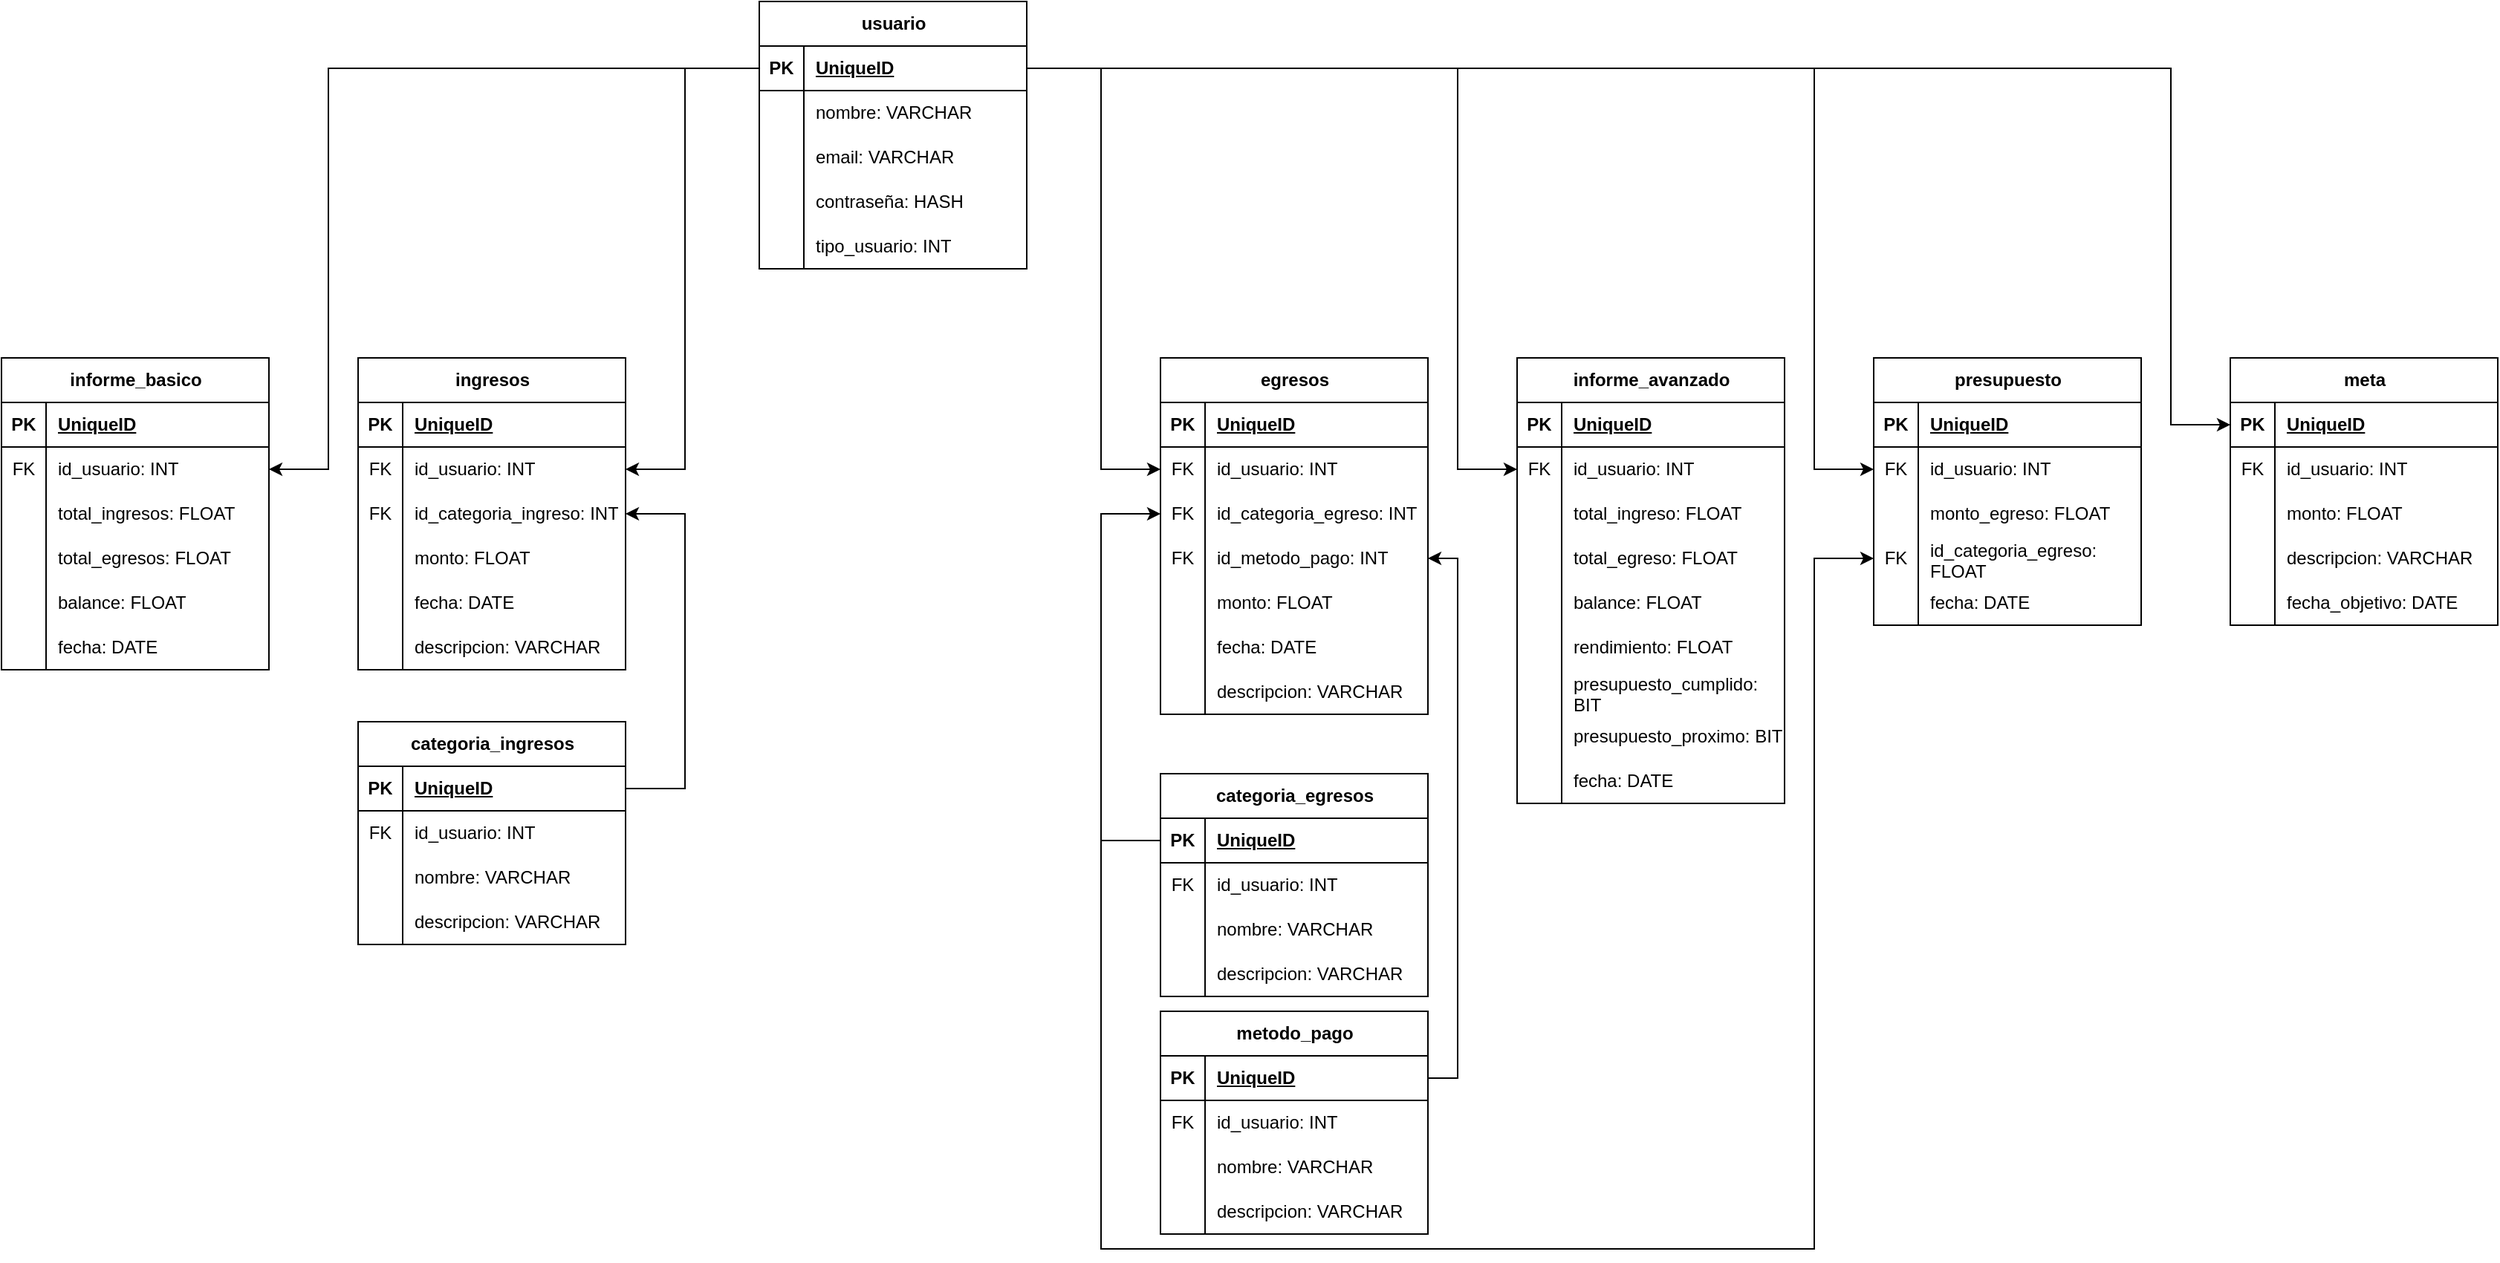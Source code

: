 <mxfile version="21.7.2" type="device">
  <diagram name="Página-1" id="VWuTE9wuDGsu3uvMb6II">
    <mxGraphModel dx="1907" dy="606" grid="1" gridSize="10" guides="1" tooltips="1" connect="1" arrows="1" fold="1" page="1" pageScale="1" pageWidth="827" pageHeight="1169" math="0" shadow="0">
      <root>
        <mxCell id="0" />
        <mxCell id="1" parent="0" />
        <mxCell id="ZoKlzHqzBITR0-0tXKOc-1" value="usuario" style="shape=table;startSize=30;container=1;collapsible=1;childLayout=tableLayout;fixedRows=1;rowLines=0;fontStyle=1;align=center;resizeLast=1;html=1;" parent="1" vertex="1">
          <mxGeometry x="290" y="40" width="180" height="180" as="geometry" />
        </mxCell>
        <mxCell id="ZoKlzHqzBITR0-0tXKOc-2" value="" style="shape=tableRow;horizontal=0;startSize=0;swimlaneHead=0;swimlaneBody=0;fillColor=none;collapsible=0;dropTarget=0;points=[[0,0.5],[1,0.5]];portConstraint=eastwest;top=0;left=0;right=0;bottom=1;" parent="ZoKlzHqzBITR0-0tXKOc-1" vertex="1">
          <mxGeometry y="30" width="180" height="30" as="geometry" />
        </mxCell>
        <mxCell id="ZoKlzHqzBITR0-0tXKOc-3" value="PK" style="shape=partialRectangle;connectable=0;fillColor=none;top=0;left=0;bottom=0;right=0;fontStyle=1;overflow=hidden;whiteSpace=wrap;html=1;" parent="ZoKlzHqzBITR0-0tXKOc-2" vertex="1">
          <mxGeometry width="30" height="30" as="geometry">
            <mxRectangle width="30" height="30" as="alternateBounds" />
          </mxGeometry>
        </mxCell>
        <mxCell id="ZoKlzHqzBITR0-0tXKOc-4" value="UniqueID" style="shape=partialRectangle;connectable=0;fillColor=none;top=0;left=0;bottom=0;right=0;align=left;spacingLeft=6;fontStyle=5;overflow=hidden;whiteSpace=wrap;html=1;" parent="ZoKlzHqzBITR0-0tXKOc-2" vertex="1">
          <mxGeometry x="30" width="150" height="30" as="geometry">
            <mxRectangle width="150" height="30" as="alternateBounds" />
          </mxGeometry>
        </mxCell>
        <mxCell id="ZoKlzHqzBITR0-0tXKOc-5" value="" style="shape=tableRow;horizontal=0;startSize=0;swimlaneHead=0;swimlaneBody=0;fillColor=none;collapsible=0;dropTarget=0;points=[[0,0.5],[1,0.5]];portConstraint=eastwest;top=0;left=0;right=0;bottom=0;" parent="ZoKlzHqzBITR0-0tXKOc-1" vertex="1">
          <mxGeometry y="60" width="180" height="30" as="geometry" />
        </mxCell>
        <mxCell id="ZoKlzHqzBITR0-0tXKOc-6" value="" style="shape=partialRectangle;connectable=0;fillColor=none;top=0;left=0;bottom=0;right=0;editable=1;overflow=hidden;whiteSpace=wrap;html=1;" parent="ZoKlzHqzBITR0-0tXKOc-5" vertex="1">
          <mxGeometry width="30" height="30" as="geometry">
            <mxRectangle width="30" height="30" as="alternateBounds" />
          </mxGeometry>
        </mxCell>
        <mxCell id="ZoKlzHqzBITR0-0tXKOc-7" value="nombre: VARCHAR" style="shape=partialRectangle;connectable=0;fillColor=none;top=0;left=0;bottom=0;right=0;align=left;spacingLeft=6;overflow=hidden;whiteSpace=wrap;html=1;" parent="ZoKlzHqzBITR0-0tXKOc-5" vertex="1">
          <mxGeometry x="30" width="150" height="30" as="geometry">
            <mxRectangle width="150" height="30" as="alternateBounds" />
          </mxGeometry>
        </mxCell>
        <mxCell id="ZoKlzHqzBITR0-0tXKOc-8" value="" style="shape=tableRow;horizontal=0;startSize=0;swimlaneHead=0;swimlaneBody=0;fillColor=none;collapsible=0;dropTarget=0;points=[[0,0.5],[1,0.5]];portConstraint=eastwest;top=0;left=0;right=0;bottom=0;" parent="ZoKlzHqzBITR0-0tXKOc-1" vertex="1">
          <mxGeometry y="90" width="180" height="30" as="geometry" />
        </mxCell>
        <mxCell id="ZoKlzHqzBITR0-0tXKOc-9" value="" style="shape=partialRectangle;connectable=0;fillColor=none;top=0;left=0;bottom=0;right=0;editable=1;overflow=hidden;whiteSpace=wrap;html=1;" parent="ZoKlzHqzBITR0-0tXKOc-8" vertex="1">
          <mxGeometry width="30" height="30" as="geometry">
            <mxRectangle width="30" height="30" as="alternateBounds" />
          </mxGeometry>
        </mxCell>
        <mxCell id="ZoKlzHqzBITR0-0tXKOc-10" value="email: VARCHAR" style="shape=partialRectangle;connectable=0;fillColor=none;top=0;left=0;bottom=0;right=0;align=left;spacingLeft=6;overflow=hidden;whiteSpace=wrap;html=1;" parent="ZoKlzHqzBITR0-0tXKOc-8" vertex="1">
          <mxGeometry x="30" width="150" height="30" as="geometry">
            <mxRectangle width="150" height="30" as="alternateBounds" />
          </mxGeometry>
        </mxCell>
        <mxCell id="ZoKlzHqzBITR0-0tXKOc-11" value="" style="shape=tableRow;horizontal=0;startSize=0;swimlaneHead=0;swimlaneBody=0;fillColor=none;collapsible=0;dropTarget=0;points=[[0,0.5],[1,0.5]];portConstraint=eastwest;top=0;left=0;right=0;bottom=0;" parent="ZoKlzHqzBITR0-0tXKOc-1" vertex="1">
          <mxGeometry y="120" width="180" height="30" as="geometry" />
        </mxCell>
        <mxCell id="ZoKlzHqzBITR0-0tXKOc-12" value="" style="shape=partialRectangle;connectable=0;fillColor=none;top=0;left=0;bottom=0;right=0;editable=1;overflow=hidden;whiteSpace=wrap;html=1;" parent="ZoKlzHqzBITR0-0tXKOc-11" vertex="1">
          <mxGeometry width="30" height="30" as="geometry">
            <mxRectangle width="30" height="30" as="alternateBounds" />
          </mxGeometry>
        </mxCell>
        <mxCell id="ZoKlzHqzBITR0-0tXKOc-13" value="contraseña: HASH" style="shape=partialRectangle;connectable=0;fillColor=none;top=0;left=0;bottom=0;right=0;align=left;spacingLeft=6;overflow=hidden;whiteSpace=wrap;html=1;" parent="ZoKlzHqzBITR0-0tXKOc-11" vertex="1">
          <mxGeometry x="30" width="150" height="30" as="geometry">
            <mxRectangle width="150" height="30" as="alternateBounds" />
          </mxGeometry>
        </mxCell>
        <mxCell id="wjTQ4uqSw4TZocsI0jdT-1" value="" style="shape=tableRow;horizontal=0;startSize=0;swimlaneHead=0;swimlaneBody=0;fillColor=none;collapsible=0;dropTarget=0;points=[[0,0.5],[1,0.5]];portConstraint=eastwest;top=0;left=0;right=0;bottom=0;" parent="ZoKlzHqzBITR0-0tXKOc-1" vertex="1">
          <mxGeometry y="150" width="180" height="30" as="geometry" />
        </mxCell>
        <mxCell id="wjTQ4uqSw4TZocsI0jdT-2" value="" style="shape=partialRectangle;connectable=0;fillColor=none;top=0;left=0;bottom=0;right=0;editable=1;overflow=hidden;whiteSpace=wrap;html=1;" parent="wjTQ4uqSw4TZocsI0jdT-1" vertex="1">
          <mxGeometry width="30" height="30" as="geometry">
            <mxRectangle width="30" height="30" as="alternateBounds" />
          </mxGeometry>
        </mxCell>
        <mxCell id="wjTQ4uqSw4TZocsI0jdT-3" value="tipo_usuario: INT" style="shape=partialRectangle;connectable=0;fillColor=none;top=0;left=0;bottom=0;right=0;align=left;spacingLeft=6;overflow=hidden;whiteSpace=wrap;html=1;" parent="wjTQ4uqSw4TZocsI0jdT-1" vertex="1">
          <mxGeometry x="30" width="150" height="30" as="geometry">
            <mxRectangle width="150" height="30" as="alternateBounds" />
          </mxGeometry>
        </mxCell>
        <mxCell id="wjTQ4uqSw4TZocsI0jdT-4" value="ingresos" style="shape=table;startSize=30;container=1;collapsible=1;childLayout=tableLayout;fixedRows=1;rowLines=0;fontStyle=1;align=center;resizeLast=1;html=1;" parent="1" vertex="1">
          <mxGeometry x="20" y="280" width="180" height="210" as="geometry" />
        </mxCell>
        <mxCell id="wjTQ4uqSw4TZocsI0jdT-5" value="" style="shape=tableRow;horizontal=0;startSize=0;swimlaneHead=0;swimlaneBody=0;fillColor=none;collapsible=0;dropTarget=0;points=[[0,0.5],[1,0.5]];portConstraint=eastwest;top=0;left=0;right=0;bottom=1;" parent="wjTQ4uqSw4TZocsI0jdT-4" vertex="1">
          <mxGeometry y="30" width="180" height="30" as="geometry" />
        </mxCell>
        <mxCell id="wjTQ4uqSw4TZocsI0jdT-6" value="PK" style="shape=partialRectangle;connectable=0;fillColor=none;top=0;left=0;bottom=0;right=0;fontStyle=1;overflow=hidden;whiteSpace=wrap;html=1;" parent="wjTQ4uqSw4TZocsI0jdT-5" vertex="1">
          <mxGeometry width="30" height="30" as="geometry">
            <mxRectangle width="30" height="30" as="alternateBounds" />
          </mxGeometry>
        </mxCell>
        <mxCell id="wjTQ4uqSw4TZocsI0jdT-7" value="UniqueID" style="shape=partialRectangle;connectable=0;fillColor=none;top=0;left=0;bottom=0;right=0;align=left;spacingLeft=6;fontStyle=5;overflow=hidden;whiteSpace=wrap;html=1;" parent="wjTQ4uqSw4TZocsI0jdT-5" vertex="1">
          <mxGeometry x="30" width="150" height="30" as="geometry">
            <mxRectangle width="150" height="30" as="alternateBounds" />
          </mxGeometry>
        </mxCell>
        <mxCell id="wjTQ4uqSw4TZocsI0jdT-8" value="" style="shape=tableRow;horizontal=0;startSize=0;swimlaneHead=0;swimlaneBody=0;fillColor=none;collapsible=0;dropTarget=0;points=[[0,0.5],[1,0.5]];portConstraint=eastwest;top=0;left=0;right=0;bottom=0;" parent="wjTQ4uqSw4TZocsI0jdT-4" vertex="1">
          <mxGeometry y="60" width="180" height="30" as="geometry" />
        </mxCell>
        <mxCell id="wjTQ4uqSw4TZocsI0jdT-9" value="FK" style="shape=partialRectangle;connectable=0;fillColor=none;top=0;left=0;bottom=0;right=0;editable=1;overflow=hidden;whiteSpace=wrap;html=1;" parent="wjTQ4uqSw4TZocsI0jdT-8" vertex="1">
          <mxGeometry width="30" height="30" as="geometry">
            <mxRectangle width="30" height="30" as="alternateBounds" />
          </mxGeometry>
        </mxCell>
        <mxCell id="wjTQ4uqSw4TZocsI0jdT-10" value="id_usuario: INT" style="shape=partialRectangle;connectable=0;fillColor=none;top=0;left=0;bottom=0;right=0;align=left;spacingLeft=6;overflow=hidden;whiteSpace=wrap;html=1;" parent="wjTQ4uqSw4TZocsI0jdT-8" vertex="1">
          <mxGeometry x="30" width="150" height="30" as="geometry">
            <mxRectangle width="150" height="30" as="alternateBounds" />
          </mxGeometry>
        </mxCell>
        <mxCell id="wjTQ4uqSw4TZocsI0jdT-11" value="" style="shape=tableRow;horizontal=0;startSize=0;swimlaneHead=0;swimlaneBody=0;fillColor=none;collapsible=0;dropTarget=0;points=[[0,0.5],[1,0.5]];portConstraint=eastwest;top=0;left=0;right=0;bottom=0;" parent="wjTQ4uqSw4TZocsI0jdT-4" vertex="1">
          <mxGeometry y="90" width="180" height="30" as="geometry" />
        </mxCell>
        <mxCell id="wjTQ4uqSw4TZocsI0jdT-12" value="FK" style="shape=partialRectangle;connectable=0;fillColor=none;top=0;left=0;bottom=0;right=0;editable=1;overflow=hidden;whiteSpace=wrap;html=1;" parent="wjTQ4uqSw4TZocsI0jdT-11" vertex="1">
          <mxGeometry width="30" height="30" as="geometry">
            <mxRectangle width="30" height="30" as="alternateBounds" />
          </mxGeometry>
        </mxCell>
        <mxCell id="wjTQ4uqSw4TZocsI0jdT-13" value="id_categoria_ingreso: INT" style="shape=partialRectangle;connectable=0;fillColor=none;top=0;left=0;bottom=0;right=0;align=left;spacingLeft=6;overflow=hidden;whiteSpace=wrap;html=1;" parent="wjTQ4uqSw4TZocsI0jdT-11" vertex="1">
          <mxGeometry x="30" width="150" height="30" as="geometry">
            <mxRectangle width="150" height="30" as="alternateBounds" />
          </mxGeometry>
        </mxCell>
        <mxCell id="wjTQ4uqSw4TZocsI0jdT-14" value="" style="shape=tableRow;horizontal=0;startSize=0;swimlaneHead=0;swimlaneBody=0;fillColor=none;collapsible=0;dropTarget=0;points=[[0,0.5],[1,0.5]];portConstraint=eastwest;top=0;left=0;right=0;bottom=0;" parent="wjTQ4uqSw4TZocsI0jdT-4" vertex="1">
          <mxGeometry y="120" width="180" height="30" as="geometry" />
        </mxCell>
        <mxCell id="wjTQ4uqSw4TZocsI0jdT-15" value="" style="shape=partialRectangle;connectable=0;fillColor=none;top=0;left=0;bottom=0;right=0;editable=1;overflow=hidden;whiteSpace=wrap;html=1;" parent="wjTQ4uqSw4TZocsI0jdT-14" vertex="1">
          <mxGeometry width="30" height="30" as="geometry">
            <mxRectangle width="30" height="30" as="alternateBounds" />
          </mxGeometry>
        </mxCell>
        <mxCell id="wjTQ4uqSw4TZocsI0jdT-16" value="monto: FLOAT" style="shape=partialRectangle;connectable=0;fillColor=none;top=0;left=0;bottom=0;right=0;align=left;spacingLeft=6;overflow=hidden;whiteSpace=wrap;html=1;" parent="wjTQ4uqSw4TZocsI0jdT-14" vertex="1">
          <mxGeometry x="30" width="150" height="30" as="geometry">
            <mxRectangle width="150" height="30" as="alternateBounds" />
          </mxGeometry>
        </mxCell>
        <mxCell id="wjTQ4uqSw4TZocsI0jdT-134" value="" style="shape=tableRow;horizontal=0;startSize=0;swimlaneHead=0;swimlaneBody=0;fillColor=none;collapsible=0;dropTarget=0;points=[[0,0.5],[1,0.5]];portConstraint=eastwest;top=0;left=0;right=0;bottom=0;" parent="wjTQ4uqSw4TZocsI0jdT-4" vertex="1">
          <mxGeometry y="150" width="180" height="30" as="geometry" />
        </mxCell>
        <mxCell id="wjTQ4uqSw4TZocsI0jdT-135" value="" style="shape=partialRectangle;connectable=0;fillColor=none;top=0;left=0;bottom=0;right=0;editable=1;overflow=hidden;whiteSpace=wrap;html=1;" parent="wjTQ4uqSw4TZocsI0jdT-134" vertex="1">
          <mxGeometry width="30" height="30" as="geometry">
            <mxRectangle width="30" height="30" as="alternateBounds" />
          </mxGeometry>
        </mxCell>
        <mxCell id="wjTQ4uqSw4TZocsI0jdT-136" value="fecha: DATE" style="shape=partialRectangle;connectable=0;fillColor=none;top=0;left=0;bottom=0;right=0;align=left;spacingLeft=6;overflow=hidden;whiteSpace=wrap;html=1;" parent="wjTQ4uqSw4TZocsI0jdT-134" vertex="1">
          <mxGeometry x="30" width="150" height="30" as="geometry">
            <mxRectangle width="150" height="30" as="alternateBounds" />
          </mxGeometry>
        </mxCell>
        <mxCell id="wjTQ4uqSw4TZocsI0jdT-140" value="" style="shape=tableRow;horizontal=0;startSize=0;swimlaneHead=0;swimlaneBody=0;fillColor=none;collapsible=0;dropTarget=0;points=[[0,0.5],[1,0.5]];portConstraint=eastwest;top=0;left=0;right=0;bottom=0;" parent="wjTQ4uqSw4TZocsI0jdT-4" vertex="1">
          <mxGeometry y="180" width="180" height="30" as="geometry" />
        </mxCell>
        <mxCell id="wjTQ4uqSw4TZocsI0jdT-141" value="" style="shape=partialRectangle;connectable=0;fillColor=none;top=0;left=0;bottom=0;right=0;editable=1;overflow=hidden;whiteSpace=wrap;html=1;" parent="wjTQ4uqSw4TZocsI0jdT-140" vertex="1">
          <mxGeometry width="30" height="30" as="geometry">
            <mxRectangle width="30" height="30" as="alternateBounds" />
          </mxGeometry>
        </mxCell>
        <mxCell id="wjTQ4uqSw4TZocsI0jdT-142" value="descripcion: VARCHAR" style="shape=partialRectangle;connectable=0;fillColor=none;top=0;left=0;bottom=0;right=0;align=left;spacingLeft=6;overflow=hidden;whiteSpace=wrap;html=1;" parent="wjTQ4uqSw4TZocsI0jdT-140" vertex="1">
          <mxGeometry x="30" width="150" height="30" as="geometry">
            <mxRectangle width="150" height="30" as="alternateBounds" />
          </mxGeometry>
        </mxCell>
        <mxCell id="wjTQ4uqSw4TZocsI0jdT-43" value="egresos" style="shape=table;startSize=30;container=1;collapsible=1;childLayout=tableLayout;fixedRows=1;rowLines=0;fontStyle=1;align=center;resizeLast=1;html=1;" parent="1" vertex="1">
          <mxGeometry x="560" y="280" width="180" height="240" as="geometry" />
        </mxCell>
        <mxCell id="wjTQ4uqSw4TZocsI0jdT-44" value="" style="shape=tableRow;horizontal=0;startSize=0;swimlaneHead=0;swimlaneBody=0;fillColor=none;collapsible=0;dropTarget=0;points=[[0,0.5],[1,0.5]];portConstraint=eastwest;top=0;left=0;right=0;bottom=1;" parent="wjTQ4uqSw4TZocsI0jdT-43" vertex="1">
          <mxGeometry y="30" width="180" height="30" as="geometry" />
        </mxCell>
        <mxCell id="wjTQ4uqSw4TZocsI0jdT-45" value="PK" style="shape=partialRectangle;connectable=0;fillColor=none;top=0;left=0;bottom=0;right=0;fontStyle=1;overflow=hidden;whiteSpace=wrap;html=1;" parent="wjTQ4uqSw4TZocsI0jdT-44" vertex="1">
          <mxGeometry width="30" height="30" as="geometry">
            <mxRectangle width="30" height="30" as="alternateBounds" />
          </mxGeometry>
        </mxCell>
        <mxCell id="wjTQ4uqSw4TZocsI0jdT-46" value="UniqueID" style="shape=partialRectangle;connectable=0;fillColor=none;top=0;left=0;bottom=0;right=0;align=left;spacingLeft=6;fontStyle=5;overflow=hidden;whiteSpace=wrap;html=1;" parent="wjTQ4uqSw4TZocsI0jdT-44" vertex="1">
          <mxGeometry x="30" width="150" height="30" as="geometry">
            <mxRectangle width="150" height="30" as="alternateBounds" />
          </mxGeometry>
        </mxCell>
        <mxCell id="wjTQ4uqSw4TZocsI0jdT-47" value="" style="shape=tableRow;horizontal=0;startSize=0;swimlaneHead=0;swimlaneBody=0;fillColor=none;collapsible=0;dropTarget=0;points=[[0,0.5],[1,0.5]];portConstraint=eastwest;top=0;left=0;right=0;bottom=0;" parent="wjTQ4uqSw4TZocsI0jdT-43" vertex="1">
          <mxGeometry y="60" width="180" height="30" as="geometry" />
        </mxCell>
        <mxCell id="wjTQ4uqSw4TZocsI0jdT-48" value="FK" style="shape=partialRectangle;connectable=0;fillColor=none;top=0;left=0;bottom=0;right=0;editable=1;overflow=hidden;whiteSpace=wrap;html=1;" parent="wjTQ4uqSw4TZocsI0jdT-47" vertex="1">
          <mxGeometry width="30" height="30" as="geometry">
            <mxRectangle width="30" height="30" as="alternateBounds" />
          </mxGeometry>
        </mxCell>
        <mxCell id="wjTQ4uqSw4TZocsI0jdT-49" value="id_usuario: INT" style="shape=partialRectangle;connectable=0;fillColor=none;top=0;left=0;bottom=0;right=0;align=left;spacingLeft=6;overflow=hidden;whiteSpace=wrap;html=1;" parent="wjTQ4uqSw4TZocsI0jdT-47" vertex="1">
          <mxGeometry x="30" width="150" height="30" as="geometry">
            <mxRectangle width="150" height="30" as="alternateBounds" />
          </mxGeometry>
        </mxCell>
        <mxCell id="wjTQ4uqSw4TZocsI0jdT-50" value="" style="shape=tableRow;horizontal=0;startSize=0;swimlaneHead=0;swimlaneBody=0;fillColor=none;collapsible=0;dropTarget=0;points=[[0,0.5],[1,0.5]];portConstraint=eastwest;top=0;left=0;right=0;bottom=0;" parent="wjTQ4uqSw4TZocsI0jdT-43" vertex="1">
          <mxGeometry y="90" width="180" height="30" as="geometry" />
        </mxCell>
        <mxCell id="wjTQ4uqSw4TZocsI0jdT-51" value="FK" style="shape=partialRectangle;connectable=0;fillColor=none;top=0;left=0;bottom=0;right=0;editable=1;overflow=hidden;whiteSpace=wrap;html=1;" parent="wjTQ4uqSw4TZocsI0jdT-50" vertex="1">
          <mxGeometry width="30" height="30" as="geometry">
            <mxRectangle width="30" height="30" as="alternateBounds" />
          </mxGeometry>
        </mxCell>
        <mxCell id="wjTQ4uqSw4TZocsI0jdT-52" value="id_categoria_egreso: INT" style="shape=partialRectangle;connectable=0;fillColor=none;top=0;left=0;bottom=0;right=0;align=left;spacingLeft=6;overflow=hidden;whiteSpace=wrap;html=1;" parent="wjTQ4uqSw4TZocsI0jdT-50" vertex="1">
          <mxGeometry x="30" width="150" height="30" as="geometry">
            <mxRectangle width="150" height="30" as="alternateBounds" />
          </mxGeometry>
        </mxCell>
        <mxCell id="wjTQ4uqSw4TZocsI0jdT-53" value="" style="shape=tableRow;horizontal=0;startSize=0;swimlaneHead=0;swimlaneBody=0;fillColor=none;collapsible=0;dropTarget=0;points=[[0,0.5],[1,0.5]];portConstraint=eastwest;top=0;left=0;right=0;bottom=0;" parent="wjTQ4uqSw4TZocsI0jdT-43" vertex="1">
          <mxGeometry y="120" width="180" height="30" as="geometry" />
        </mxCell>
        <mxCell id="wjTQ4uqSw4TZocsI0jdT-54" value="FK" style="shape=partialRectangle;connectable=0;fillColor=none;top=0;left=0;bottom=0;right=0;editable=1;overflow=hidden;whiteSpace=wrap;html=1;" parent="wjTQ4uqSw4TZocsI0jdT-53" vertex="1">
          <mxGeometry width="30" height="30" as="geometry">
            <mxRectangle width="30" height="30" as="alternateBounds" />
          </mxGeometry>
        </mxCell>
        <mxCell id="wjTQ4uqSw4TZocsI0jdT-55" value="id_metodo_pago: INT" style="shape=partialRectangle;connectable=0;fillColor=none;top=0;left=0;bottom=0;right=0;align=left;spacingLeft=6;overflow=hidden;whiteSpace=wrap;html=1;" parent="wjTQ4uqSw4TZocsI0jdT-53" vertex="1">
          <mxGeometry x="30" width="150" height="30" as="geometry">
            <mxRectangle width="150" height="30" as="alternateBounds" />
          </mxGeometry>
        </mxCell>
        <mxCell id="wjTQ4uqSw4TZocsI0jdT-137" value="" style="shape=tableRow;horizontal=0;startSize=0;swimlaneHead=0;swimlaneBody=0;fillColor=none;collapsible=0;dropTarget=0;points=[[0,0.5],[1,0.5]];portConstraint=eastwest;top=0;left=0;right=0;bottom=0;" parent="wjTQ4uqSw4TZocsI0jdT-43" vertex="1">
          <mxGeometry y="150" width="180" height="30" as="geometry" />
        </mxCell>
        <mxCell id="wjTQ4uqSw4TZocsI0jdT-138" value="" style="shape=partialRectangle;connectable=0;fillColor=none;top=0;left=0;bottom=0;right=0;editable=1;overflow=hidden;whiteSpace=wrap;html=1;" parent="wjTQ4uqSw4TZocsI0jdT-137" vertex="1">
          <mxGeometry width="30" height="30" as="geometry">
            <mxRectangle width="30" height="30" as="alternateBounds" />
          </mxGeometry>
        </mxCell>
        <mxCell id="wjTQ4uqSw4TZocsI0jdT-139" value="monto: FLOAT" style="shape=partialRectangle;connectable=0;fillColor=none;top=0;left=0;bottom=0;right=0;align=left;spacingLeft=6;overflow=hidden;whiteSpace=wrap;html=1;" parent="wjTQ4uqSw4TZocsI0jdT-137" vertex="1">
          <mxGeometry x="30" width="150" height="30" as="geometry">
            <mxRectangle width="150" height="30" as="alternateBounds" />
          </mxGeometry>
        </mxCell>
        <mxCell id="wjTQ4uqSw4TZocsI0jdT-143" value="" style="shape=tableRow;horizontal=0;startSize=0;swimlaneHead=0;swimlaneBody=0;fillColor=none;collapsible=0;dropTarget=0;points=[[0,0.5],[1,0.5]];portConstraint=eastwest;top=0;left=0;right=0;bottom=0;" parent="wjTQ4uqSw4TZocsI0jdT-43" vertex="1">
          <mxGeometry y="180" width="180" height="30" as="geometry" />
        </mxCell>
        <mxCell id="wjTQ4uqSw4TZocsI0jdT-144" value="" style="shape=partialRectangle;connectable=0;fillColor=none;top=0;left=0;bottom=0;right=0;editable=1;overflow=hidden;whiteSpace=wrap;html=1;" parent="wjTQ4uqSw4TZocsI0jdT-143" vertex="1">
          <mxGeometry width="30" height="30" as="geometry">
            <mxRectangle width="30" height="30" as="alternateBounds" />
          </mxGeometry>
        </mxCell>
        <mxCell id="wjTQ4uqSw4TZocsI0jdT-145" value="fecha: DATE" style="shape=partialRectangle;connectable=0;fillColor=none;top=0;left=0;bottom=0;right=0;align=left;spacingLeft=6;overflow=hidden;whiteSpace=wrap;html=1;" parent="wjTQ4uqSw4TZocsI0jdT-143" vertex="1">
          <mxGeometry x="30" width="150" height="30" as="geometry">
            <mxRectangle width="150" height="30" as="alternateBounds" />
          </mxGeometry>
        </mxCell>
        <mxCell id="wjTQ4uqSw4TZocsI0jdT-160" value="" style="shape=tableRow;horizontal=0;startSize=0;swimlaneHead=0;swimlaneBody=0;fillColor=none;collapsible=0;dropTarget=0;points=[[0,0.5],[1,0.5]];portConstraint=eastwest;top=0;left=0;right=0;bottom=0;" parent="wjTQ4uqSw4TZocsI0jdT-43" vertex="1">
          <mxGeometry y="210" width="180" height="30" as="geometry" />
        </mxCell>
        <mxCell id="wjTQ4uqSw4TZocsI0jdT-161" value="" style="shape=partialRectangle;connectable=0;fillColor=none;top=0;left=0;bottom=0;right=0;editable=1;overflow=hidden;whiteSpace=wrap;html=1;" parent="wjTQ4uqSw4TZocsI0jdT-160" vertex="1">
          <mxGeometry width="30" height="30" as="geometry">
            <mxRectangle width="30" height="30" as="alternateBounds" />
          </mxGeometry>
        </mxCell>
        <mxCell id="wjTQ4uqSw4TZocsI0jdT-162" value="descripcion: VARCHAR" style="shape=partialRectangle;connectable=0;fillColor=none;top=0;left=0;bottom=0;right=0;align=left;spacingLeft=6;overflow=hidden;whiteSpace=wrap;html=1;" parent="wjTQ4uqSw4TZocsI0jdT-160" vertex="1">
          <mxGeometry x="30" width="150" height="30" as="geometry">
            <mxRectangle width="150" height="30" as="alternateBounds" />
          </mxGeometry>
        </mxCell>
        <mxCell id="wjTQ4uqSw4TZocsI0jdT-56" value="categoria_ingresos" style="shape=table;startSize=30;container=1;collapsible=1;childLayout=tableLayout;fixedRows=1;rowLines=0;fontStyle=1;align=center;resizeLast=1;html=1;" parent="1" vertex="1">
          <mxGeometry x="20" y="525" width="180" height="150" as="geometry" />
        </mxCell>
        <mxCell id="wjTQ4uqSw4TZocsI0jdT-57" value="" style="shape=tableRow;horizontal=0;startSize=0;swimlaneHead=0;swimlaneBody=0;fillColor=none;collapsible=0;dropTarget=0;points=[[0,0.5],[1,0.5]];portConstraint=eastwest;top=0;left=0;right=0;bottom=1;" parent="wjTQ4uqSw4TZocsI0jdT-56" vertex="1">
          <mxGeometry y="30" width="180" height="30" as="geometry" />
        </mxCell>
        <mxCell id="wjTQ4uqSw4TZocsI0jdT-58" value="PK" style="shape=partialRectangle;connectable=0;fillColor=none;top=0;left=0;bottom=0;right=0;fontStyle=1;overflow=hidden;whiteSpace=wrap;html=1;" parent="wjTQ4uqSw4TZocsI0jdT-57" vertex="1">
          <mxGeometry width="30" height="30" as="geometry">
            <mxRectangle width="30" height="30" as="alternateBounds" />
          </mxGeometry>
        </mxCell>
        <mxCell id="wjTQ4uqSw4TZocsI0jdT-59" value="UniqueID" style="shape=partialRectangle;connectable=0;fillColor=none;top=0;left=0;bottom=0;right=0;align=left;spacingLeft=6;fontStyle=5;overflow=hidden;whiteSpace=wrap;html=1;" parent="wjTQ4uqSw4TZocsI0jdT-57" vertex="1">
          <mxGeometry x="30" width="150" height="30" as="geometry">
            <mxRectangle width="150" height="30" as="alternateBounds" />
          </mxGeometry>
        </mxCell>
        <mxCell id="wjTQ4uqSw4TZocsI0jdT-60" value="" style="shape=tableRow;horizontal=0;startSize=0;swimlaneHead=0;swimlaneBody=0;fillColor=none;collapsible=0;dropTarget=0;points=[[0,0.5],[1,0.5]];portConstraint=eastwest;top=0;left=0;right=0;bottom=0;" parent="wjTQ4uqSw4TZocsI0jdT-56" vertex="1">
          <mxGeometry y="60" width="180" height="30" as="geometry" />
        </mxCell>
        <mxCell id="wjTQ4uqSw4TZocsI0jdT-61" value="FK" style="shape=partialRectangle;connectable=0;fillColor=none;top=0;left=0;bottom=0;right=0;editable=1;overflow=hidden;whiteSpace=wrap;html=1;" parent="wjTQ4uqSw4TZocsI0jdT-60" vertex="1">
          <mxGeometry width="30" height="30" as="geometry">
            <mxRectangle width="30" height="30" as="alternateBounds" />
          </mxGeometry>
        </mxCell>
        <mxCell id="wjTQ4uqSw4TZocsI0jdT-62" value="id_usuario: INT" style="shape=partialRectangle;connectable=0;fillColor=none;top=0;left=0;bottom=0;right=0;align=left;spacingLeft=6;overflow=hidden;whiteSpace=wrap;html=1;" parent="wjTQ4uqSw4TZocsI0jdT-60" vertex="1">
          <mxGeometry x="30" width="150" height="30" as="geometry">
            <mxRectangle width="150" height="30" as="alternateBounds" />
          </mxGeometry>
        </mxCell>
        <mxCell id="wjTQ4uqSw4TZocsI0jdT-63" value="" style="shape=tableRow;horizontal=0;startSize=0;swimlaneHead=0;swimlaneBody=0;fillColor=none;collapsible=0;dropTarget=0;points=[[0,0.5],[1,0.5]];portConstraint=eastwest;top=0;left=0;right=0;bottom=0;" parent="wjTQ4uqSw4TZocsI0jdT-56" vertex="1">
          <mxGeometry y="90" width="180" height="30" as="geometry" />
        </mxCell>
        <mxCell id="wjTQ4uqSw4TZocsI0jdT-64" value="" style="shape=partialRectangle;connectable=0;fillColor=none;top=0;left=0;bottom=0;right=0;editable=1;overflow=hidden;whiteSpace=wrap;html=1;" parent="wjTQ4uqSw4TZocsI0jdT-63" vertex="1">
          <mxGeometry width="30" height="30" as="geometry">
            <mxRectangle width="30" height="30" as="alternateBounds" />
          </mxGeometry>
        </mxCell>
        <mxCell id="wjTQ4uqSw4TZocsI0jdT-65" value="nombre: VARCHAR" style="shape=partialRectangle;connectable=0;fillColor=none;top=0;left=0;bottom=0;right=0;align=left;spacingLeft=6;overflow=hidden;whiteSpace=wrap;html=1;" parent="wjTQ4uqSw4TZocsI0jdT-63" vertex="1">
          <mxGeometry x="30" width="150" height="30" as="geometry">
            <mxRectangle width="150" height="30" as="alternateBounds" />
          </mxGeometry>
        </mxCell>
        <mxCell id="BwQpOWHciAnXoRODtjK7-1" value="" style="shape=tableRow;horizontal=0;startSize=0;swimlaneHead=0;swimlaneBody=0;fillColor=none;collapsible=0;dropTarget=0;points=[[0,0.5],[1,0.5]];portConstraint=eastwest;top=0;left=0;right=0;bottom=0;" vertex="1" parent="wjTQ4uqSw4TZocsI0jdT-56">
          <mxGeometry y="120" width="180" height="30" as="geometry" />
        </mxCell>
        <mxCell id="BwQpOWHciAnXoRODtjK7-2" value="" style="shape=partialRectangle;connectable=0;fillColor=none;top=0;left=0;bottom=0;right=0;editable=1;overflow=hidden;whiteSpace=wrap;html=1;" vertex="1" parent="BwQpOWHciAnXoRODtjK7-1">
          <mxGeometry width="30" height="30" as="geometry">
            <mxRectangle width="30" height="30" as="alternateBounds" />
          </mxGeometry>
        </mxCell>
        <mxCell id="BwQpOWHciAnXoRODtjK7-3" value="descripcion: VARCHAR" style="shape=partialRectangle;connectable=0;fillColor=none;top=0;left=0;bottom=0;right=0;align=left;spacingLeft=6;overflow=hidden;whiteSpace=wrap;html=1;" vertex="1" parent="BwQpOWHciAnXoRODtjK7-1">
          <mxGeometry x="30" width="150" height="30" as="geometry">
            <mxRectangle width="150" height="30" as="alternateBounds" />
          </mxGeometry>
        </mxCell>
        <mxCell id="wjTQ4uqSw4TZocsI0jdT-69" value="categoria_egresos" style="shape=table;startSize=30;container=1;collapsible=1;childLayout=tableLayout;fixedRows=1;rowLines=0;fontStyle=1;align=center;resizeLast=1;html=1;" parent="1" vertex="1">
          <mxGeometry x="560" y="560" width="180" height="150" as="geometry" />
        </mxCell>
        <mxCell id="wjTQ4uqSw4TZocsI0jdT-70" value="" style="shape=tableRow;horizontal=0;startSize=0;swimlaneHead=0;swimlaneBody=0;fillColor=none;collapsible=0;dropTarget=0;points=[[0,0.5],[1,0.5]];portConstraint=eastwest;top=0;left=0;right=0;bottom=1;" parent="wjTQ4uqSw4TZocsI0jdT-69" vertex="1">
          <mxGeometry y="30" width="180" height="30" as="geometry" />
        </mxCell>
        <mxCell id="wjTQ4uqSw4TZocsI0jdT-71" value="PK" style="shape=partialRectangle;connectable=0;fillColor=none;top=0;left=0;bottom=0;right=0;fontStyle=1;overflow=hidden;whiteSpace=wrap;html=1;" parent="wjTQ4uqSw4TZocsI0jdT-70" vertex="1">
          <mxGeometry width="30" height="30" as="geometry">
            <mxRectangle width="30" height="30" as="alternateBounds" />
          </mxGeometry>
        </mxCell>
        <mxCell id="wjTQ4uqSw4TZocsI0jdT-72" value="UniqueID" style="shape=partialRectangle;connectable=0;fillColor=none;top=0;left=0;bottom=0;right=0;align=left;spacingLeft=6;fontStyle=5;overflow=hidden;whiteSpace=wrap;html=1;" parent="wjTQ4uqSw4TZocsI0jdT-70" vertex="1">
          <mxGeometry x="30" width="150" height="30" as="geometry">
            <mxRectangle width="150" height="30" as="alternateBounds" />
          </mxGeometry>
        </mxCell>
        <mxCell id="wjTQ4uqSw4TZocsI0jdT-73" value="" style="shape=tableRow;horizontal=0;startSize=0;swimlaneHead=0;swimlaneBody=0;fillColor=none;collapsible=0;dropTarget=0;points=[[0,0.5],[1,0.5]];portConstraint=eastwest;top=0;left=0;right=0;bottom=0;" parent="wjTQ4uqSw4TZocsI0jdT-69" vertex="1">
          <mxGeometry y="60" width="180" height="30" as="geometry" />
        </mxCell>
        <mxCell id="wjTQ4uqSw4TZocsI0jdT-74" value="FK" style="shape=partialRectangle;connectable=0;fillColor=none;top=0;left=0;bottom=0;right=0;editable=1;overflow=hidden;whiteSpace=wrap;html=1;" parent="wjTQ4uqSw4TZocsI0jdT-73" vertex="1">
          <mxGeometry width="30" height="30" as="geometry">
            <mxRectangle width="30" height="30" as="alternateBounds" />
          </mxGeometry>
        </mxCell>
        <mxCell id="wjTQ4uqSw4TZocsI0jdT-75" value="id_usuario: INT" style="shape=partialRectangle;connectable=0;fillColor=none;top=0;left=0;bottom=0;right=0;align=left;spacingLeft=6;overflow=hidden;whiteSpace=wrap;html=1;" parent="wjTQ4uqSw4TZocsI0jdT-73" vertex="1">
          <mxGeometry x="30" width="150" height="30" as="geometry">
            <mxRectangle width="150" height="30" as="alternateBounds" />
          </mxGeometry>
        </mxCell>
        <mxCell id="wjTQ4uqSw4TZocsI0jdT-76" value="" style="shape=tableRow;horizontal=0;startSize=0;swimlaneHead=0;swimlaneBody=0;fillColor=none;collapsible=0;dropTarget=0;points=[[0,0.5],[1,0.5]];portConstraint=eastwest;top=0;left=0;right=0;bottom=0;" parent="wjTQ4uqSw4TZocsI0jdT-69" vertex="1">
          <mxGeometry y="90" width="180" height="30" as="geometry" />
        </mxCell>
        <mxCell id="wjTQ4uqSw4TZocsI0jdT-77" value="" style="shape=partialRectangle;connectable=0;fillColor=none;top=0;left=0;bottom=0;right=0;editable=1;overflow=hidden;whiteSpace=wrap;html=1;" parent="wjTQ4uqSw4TZocsI0jdT-76" vertex="1">
          <mxGeometry width="30" height="30" as="geometry">
            <mxRectangle width="30" height="30" as="alternateBounds" />
          </mxGeometry>
        </mxCell>
        <mxCell id="wjTQ4uqSw4TZocsI0jdT-78" value="nombre: VARCHAR" style="shape=partialRectangle;connectable=0;fillColor=none;top=0;left=0;bottom=0;right=0;align=left;spacingLeft=6;overflow=hidden;whiteSpace=wrap;html=1;" parent="wjTQ4uqSw4TZocsI0jdT-76" vertex="1">
          <mxGeometry x="30" width="150" height="30" as="geometry">
            <mxRectangle width="150" height="30" as="alternateBounds" />
          </mxGeometry>
        </mxCell>
        <mxCell id="BwQpOWHciAnXoRODtjK7-4" value="" style="shape=tableRow;horizontal=0;startSize=0;swimlaneHead=0;swimlaneBody=0;fillColor=none;collapsible=0;dropTarget=0;points=[[0,0.5],[1,0.5]];portConstraint=eastwest;top=0;left=0;right=0;bottom=0;" vertex="1" parent="wjTQ4uqSw4TZocsI0jdT-69">
          <mxGeometry y="120" width="180" height="30" as="geometry" />
        </mxCell>
        <mxCell id="BwQpOWHciAnXoRODtjK7-5" value="" style="shape=partialRectangle;connectable=0;fillColor=none;top=0;left=0;bottom=0;right=0;editable=1;overflow=hidden;whiteSpace=wrap;html=1;" vertex="1" parent="BwQpOWHciAnXoRODtjK7-4">
          <mxGeometry width="30" height="30" as="geometry">
            <mxRectangle width="30" height="30" as="alternateBounds" />
          </mxGeometry>
        </mxCell>
        <mxCell id="BwQpOWHciAnXoRODtjK7-6" value="descripcion: VARCHAR" style="shape=partialRectangle;connectable=0;fillColor=none;top=0;left=0;bottom=0;right=0;align=left;spacingLeft=6;overflow=hidden;whiteSpace=wrap;html=1;" vertex="1" parent="BwQpOWHciAnXoRODtjK7-4">
          <mxGeometry x="30" width="150" height="30" as="geometry">
            <mxRectangle width="150" height="30" as="alternateBounds" />
          </mxGeometry>
        </mxCell>
        <mxCell id="wjTQ4uqSw4TZocsI0jdT-82" value="presupuesto" style="shape=table;startSize=30;container=1;collapsible=1;childLayout=tableLayout;fixedRows=1;rowLines=0;fontStyle=1;align=center;resizeLast=1;html=1;" parent="1" vertex="1">
          <mxGeometry x="1040" y="280" width="180" height="180" as="geometry" />
        </mxCell>
        <mxCell id="wjTQ4uqSw4TZocsI0jdT-83" value="" style="shape=tableRow;horizontal=0;startSize=0;swimlaneHead=0;swimlaneBody=0;fillColor=none;collapsible=0;dropTarget=0;points=[[0,0.5],[1,0.5]];portConstraint=eastwest;top=0;left=0;right=0;bottom=1;" parent="wjTQ4uqSw4TZocsI0jdT-82" vertex="1">
          <mxGeometry y="30" width="180" height="30" as="geometry" />
        </mxCell>
        <mxCell id="wjTQ4uqSw4TZocsI0jdT-84" value="PK" style="shape=partialRectangle;connectable=0;fillColor=none;top=0;left=0;bottom=0;right=0;fontStyle=1;overflow=hidden;whiteSpace=wrap;html=1;" parent="wjTQ4uqSw4TZocsI0jdT-83" vertex="1">
          <mxGeometry width="30" height="30" as="geometry">
            <mxRectangle width="30" height="30" as="alternateBounds" />
          </mxGeometry>
        </mxCell>
        <mxCell id="wjTQ4uqSw4TZocsI0jdT-85" value="UniqueID" style="shape=partialRectangle;connectable=0;fillColor=none;top=0;left=0;bottom=0;right=0;align=left;spacingLeft=6;fontStyle=5;overflow=hidden;whiteSpace=wrap;html=1;" parent="wjTQ4uqSw4TZocsI0jdT-83" vertex="1">
          <mxGeometry x="30" width="150" height="30" as="geometry">
            <mxRectangle width="150" height="30" as="alternateBounds" />
          </mxGeometry>
        </mxCell>
        <mxCell id="wjTQ4uqSw4TZocsI0jdT-86" value="" style="shape=tableRow;horizontal=0;startSize=0;swimlaneHead=0;swimlaneBody=0;fillColor=none;collapsible=0;dropTarget=0;points=[[0,0.5],[1,0.5]];portConstraint=eastwest;top=0;left=0;right=0;bottom=0;" parent="wjTQ4uqSw4TZocsI0jdT-82" vertex="1">
          <mxGeometry y="60" width="180" height="30" as="geometry" />
        </mxCell>
        <mxCell id="wjTQ4uqSw4TZocsI0jdT-87" value="FK" style="shape=partialRectangle;connectable=0;fillColor=none;top=0;left=0;bottom=0;right=0;editable=1;overflow=hidden;whiteSpace=wrap;html=1;" parent="wjTQ4uqSw4TZocsI0jdT-86" vertex="1">
          <mxGeometry width="30" height="30" as="geometry">
            <mxRectangle width="30" height="30" as="alternateBounds" />
          </mxGeometry>
        </mxCell>
        <mxCell id="wjTQ4uqSw4TZocsI0jdT-88" value="id_usuario: INT" style="shape=partialRectangle;connectable=0;fillColor=none;top=0;left=0;bottom=0;right=0;align=left;spacingLeft=6;overflow=hidden;whiteSpace=wrap;html=1;" parent="wjTQ4uqSw4TZocsI0jdT-86" vertex="1">
          <mxGeometry x="30" width="150" height="30" as="geometry">
            <mxRectangle width="150" height="30" as="alternateBounds" />
          </mxGeometry>
        </mxCell>
        <mxCell id="wjTQ4uqSw4TZocsI0jdT-89" value="" style="shape=tableRow;horizontal=0;startSize=0;swimlaneHead=0;swimlaneBody=0;fillColor=none;collapsible=0;dropTarget=0;points=[[0,0.5],[1,0.5]];portConstraint=eastwest;top=0;left=0;right=0;bottom=0;" parent="wjTQ4uqSw4TZocsI0jdT-82" vertex="1">
          <mxGeometry y="90" width="180" height="30" as="geometry" />
        </mxCell>
        <mxCell id="wjTQ4uqSw4TZocsI0jdT-90" value="" style="shape=partialRectangle;connectable=0;fillColor=none;top=0;left=0;bottom=0;right=0;editable=1;overflow=hidden;whiteSpace=wrap;html=1;" parent="wjTQ4uqSw4TZocsI0jdT-89" vertex="1">
          <mxGeometry width="30" height="30" as="geometry">
            <mxRectangle width="30" height="30" as="alternateBounds" />
          </mxGeometry>
        </mxCell>
        <mxCell id="wjTQ4uqSw4TZocsI0jdT-91" value="monto_egreso: FLOAT" style="shape=partialRectangle;connectable=0;fillColor=none;top=0;left=0;bottom=0;right=0;align=left;spacingLeft=6;overflow=hidden;whiteSpace=wrap;html=1;" parent="wjTQ4uqSw4TZocsI0jdT-89" vertex="1">
          <mxGeometry x="30" width="150" height="30" as="geometry">
            <mxRectangle width="150" height="30" as="alternateBounds" />
          </mxGeometry>
        </mxCell>
        <mxCell id="wjTQ4uqSw4TZocsI0jdT-92" value="" style="shape=tableRow;horizontal=0;startSize=0;swimlaneHead=0;swimlaneBody=0;fillColor=none;collapsible=0;dropTarget=0;points=[[0,0.5],[1,0.5]];portConstraint=eastwest;top=0;left=0;right=0;bottom=0;" parent="wjTQ4uqSw4TZocsI0jdT-82" vertex="1">
          <mxGeometry y="120" width="180" height="30" as="geometry" />
        </mxCell>
        <mxCell id="wjTQ4uqSw4TZocsI0jdT-93" value="FK" style="shape=partialRectangle;connectable=0;fillColor=none;top=0;left=0;bottom=0;right=0;editable=1;overflow=hidden;whiteSpace=wrap;html=1;" parent="wjTQ4uqSw4TZocsI0jdT-92" vertex="1">
          <mxGeometry width="30" height="30" as="geometry">
            <mxRectangle width="30" height="30" as="alternateBounds" />
          </mxGeometry>
        </mxCell>
        <mxCell id="wjTQ4uqSw4TZocsI0jdT-94" value="id_categoria_egreso: FLOAT" style="shape=partialRectangle;connectable=0;fillColor=none;top=0;left=0;bottom=0;right=0;align=left;spacingLeft=6;overflow=hidden;whiteSpace=wrap;html=1;" parent="wjTQ4uqSw4TZocsI0jdT-92" vertex="1">
          <mxGeometry x="30" width="150" height="30" as="geometry">
            <mxRectangle width="150" height="30" as="alternateBounds" />
          </mxGeometry>
        </mxCell>
        <mxCell id="wjTQ4uqSw4TZocsI0jdT-207" value="" style="shape=tableRow;horizontal=0;startSize=0;swimlaneHead=0;swimlaneBody=0;fillColor=none;collapsible=0;dropTarget=0;points=[[0,0.5],[1,0.5]];portConstraint=eastwest;top=0;left=0;right=0;bottom=0;" parent="wjTQ4uqSw4TZocsI0jdT-82" vertex="1">
          <mxGeometry y="150" width="180" height="30" as="geometry" />
        </mxCell>
        <mxCell id="wjTQ4uqSw4TZocsI0jdT-208" value="" style="shape=partialRectangle;connectable=0;fillColor=none;top=0;left=0;bottom=0;right=0;editable=1;overflow=hidden;whiteSpace=wrap;html=1;" parent="wjTQ4uqSw4TZocsI0jdT-207" vertex="1">
          <mxGeometry width="30" height="30" as="geometry">
            <mxRectangle width="30" height="30" as="alternateBounds" />
          </mxGeometry>
        </mxCell>
        <mxCell id="wjTQ4uqSw4TZocsI0jdT-209" value="fecha: DATE" style="shape=partialRectangle;connectable=0;fillColor=none;top=0;left=0;bottom=0;right=0;align=left;spacingLeft=6;overflow=hidden;whiteSpace=wrap;html=1;" parent="wjTQ4uqSw4TZocsI0jdT-207" vertex="1">
          <mxGeometry x="30" width="150" height="30" as="geometry">
            <mxRectangle width="150" height="30" as="alternateBounds" />
          </mxGeometry>
        </mxCell>
        <mxCell id="wjTQ4uqSw4TZocsI0jdT-95" value="informe_basico" style="shape=table;startSize=30;container=1;collapsible=1;childLayout=tableLayout;fixedRows=1;rowLines=0;fontStyle=1;align=center;resizeLast=1;html=1;" parent="1" vertex="1">
          <mxGeometry x="-220" y="280" width="180" height="210" as="geometry" />
        </mxCell>
        <mxCell id="wjTQ4uqSw4TZocsI0jdT-96" value="" style="shape=tableRow;horizontal=0;startSize=0;swimlaneHead=0;swimlaneBody=0;fillColor=none;collapsible=0;dropTarget=0;points=[[0,0.5],[1,0.5]];portConstraint=eastwest;top=0;left=0;right=0;bottom=1;" parent="wjTQ4uqSw4TZocsI0jdT-95" vertex="1">
          <mxGeometry y="30" width="180" height="30" as="geometry" />
        </mxCell>
        <mxCell id="wjTQ4uqSw4TZocsI0jdT-97" value="PK" style="shape=partialRectangle;connectable=0;fillColor=none;top=0;left=0;bottom=0;right=0;fontStyle=1;overflow=hidden;whiteSpace=wrap;html=1;" parent="wjTQ4uqSw4TZocsI0jdT-96" vertex="1">
          <mxGeometry width="30" height="30" as="geometry">
            <mxRectangle width="30" height="30" as="alternateBounds" />
          </mxGeometry>
        </mxCell>
        <mxCell id="wjTQ4uqSw4TZocsI0jdT-98" value="UniqueID" style="shape=partialRectangle;connectable=0;fillColor=none;top=0;left=0;bottom=0;right=0;align=left;spacingLeft=6;fontStyle=5;overflow=hidden;whiteSpace=wrap;html=1;" parent="wjTQ4uqSw4TZocsI0jdT-96" vertex="1">
          <mxGeometry x="30" width="150" height="30" as="geometry">
            <mxRectangle width="150" height="30" as="alternateBounds" />
          </mxGeometry>
        </mxCell>
        <mxCell id="wjTQ4uqSw4TZocsI0jdT-99" value="" style="shape=tableRow;horizontal=0;startSize=0;swimlaneHead=0;swimlaneBody=0;fillColor=none;collapsible=0;dropTarget=0;points=[[0,0.5],[1,0.5]];portConstraint=eastwest;top=0;left=0;right=0;bottom=0;" parent="wjTQ4uqSw4TZocsI0jdT-95" vertex="1">
          <mxGeometry y="60" width="180" height="30" as="geometry" />
        </mxCell>
        <mxCell id="wjTQ4uqSw4TZocsI0jdT-100" value="FK" style="shape=partialRectangle;connectable=0;fillColor=none;top=0;left=0;bottom=0;right=0;editable=1;overflow=hidden;whiteSpace=wrap;html=1;" parent="wjTQ4uqSw4TZocsI0jdT-99" vertex="1">
          <mxGeometry width="30" height="30" as="geometry">
            <mxRectangle width="30" height="30" as="alternateBounds" />
          </mxGeometry>
        </mxCell>
        <mxCell id="wjTQ4uqSw4TZocsI0jdT-101" value="id_usuario: INT" style="shape=partialRectangle;connectable=0;fillColor=none;top=0;left=0;bottom=0;right=0;align=left;spacingLeft=6;overflow=hidden;whiteSpace=wrap;html=1;" parent="wjTQ4uqSw4TZocsI0jdT-99" vertex="1">
          <mxGeometry x="30" width="150" height="30" as="geometry">
            <mxRectangle width="150" height="30" as="alternateBounds" />
          </mxGeometry>
        </mxCell>
        <mxCell id="wjTQ4uqSw4TZocsI0jdT-102" value="" style="shape=tableRow;horizontal=0;startSize=0;swimlaneHead=0;swimlaneBody=0;fillColor=none;collapsible=0;dropTarget=0;points=[[0,0.5],[1,0.5]];portConstraint=eastwest;top=0;left=0;right=0;bottom=0;" parent="wjTQ4uqSw4TZocsI0jdT-95" vertex="1">
          <mxGeometry y="90" width="180" height="30" as="geometry" />
        </mxCell>
        <mxCell id="wjTQ4uqSw4TZocsI0jdT-103" value="" style="shape=partialRectangle;connectable=0;fillColor=none;top=0;left=0;bottom=0;right=0;editable=1;overflow=hidden;whiteSpace=wrap;html=1;" parent="wjTQ4uqSw4TZocsI0jdT-102" vertex="1">
          <mxGeometry width="30" height="30" as="geometry">
            <mxRectangle width="30" height="30" as="alternateBounds" />
          </mxGeometry>
        </mxCell>
        <mxCell id="wjTQ4uqSw4TZocsI0jdT-104" value="total_ingresos: FLOAT" style="shape=partialRectangle;connectable=0;fillColor=none;top=0;left=0;bottom=0;right=0;align=left;spacingLeft=6;overflow=hidden;whiteSpace=wrap;html=1;" parent="wjTQ4uqSw4TZocsI0jdT-102" vertex="1">
          <mxGeometry x="30" width="150" height="30" as="geometry">
            <mxRectangle width="150" height="30" as="alternateBounds" />
          </mxGeometry>
        </mxCell>
        <mxCell id="wjTQ4uqSw4TZocsI0jdT-105" value="" style="shape=tableRow;horizontal=0;startSize=0;swimlaneHead=0;swimlaneBody=0;fillColor=none;collapsible=0;dropTarget=0;points=[[0,0.5],[1,0.5]];portConstraint=eastwest;top=0;left=0;right=0;bottom=0;" parent="wjTQ4uqSw4TZocsI0jdT-95" vertex="1">
          <mxGeometry y="120" width="180" height="30" as="geometry" />
        </mxCell>
        <mxCell id="wjTQ4uqSw4TZocsI0jdT-106" value="" style="shape=partialRectangle;connectable=0;fillColor=none;top=0;left=0;bottom=0;right=0;editable=1;overflow=hidden;whiteSpace=wrap;html=1;" parent="wjTQ4uqSw4TZocsI0jdT-105" vertex="1">
          <mxGeometry width="30" height="30" as="geometry">
            <mxRectangle width="30" height="30" as="alternateBounds" />
          </mxGeometry>
        </mxCell>
        <mxCell id="wjTQ4uqSw4TZocsI0jdT-107" value="total_egresos: FLOAT" style="shape=partialRectangle;connectable=0;fillColor=none;top=0;left=0;bottom=0;right=0;align=left;spacingLeft=6;overflow=hidden;whiteSpace=wrap;html=1;" parent="wjTQ4uqSw4TZocsI0jdT-105" vertex="1">
          <mxGeometry x="30" width="150" height="30" as="geometry">
            <mxRectangle width="150" height="30" as="alternateBounds" />
          </mxGeometry>
        </mxCell>
        <mxCell id="wjTQ4uqSw4TZocsI0jdT-169" value="" style="shape=tableRow;horizontal=0;startSize=0;swimlaneHead=0;swimlaneBody=0;fillColor=none;collapsible=0;dropTarget=0;points=[[0,0.5],[1,0.5]];portConstraint=eastwest;top=0;left=0;right=0;bottom=0;" parent="wjTQ4uqSw4TZocsI0jdT-95" vertex="1">
          <mxGeometry y="150" width="180" height="30" as="geometry" />
        </mxCell>
        <mxCell id="wjTQ4uqSw4TZocsI0jdT-170" value="" style="shape=partialRectangle;connectable=0;fillColor=none;top=0;left=0;bottom=0;right=0;editable=1;overflow=hidden;whiteSpace=wrap;html=1;" parent="wjTQ4uqSw4TZocsI0jdT-169" vertex="1">
          <mxGeometry width="30" height="30" as="geometry">
            <mxRectangle width="30" height="30" as="alternateBounds" />
          </mxGeometry>
        </mxCell>
        <mxCell id="wjTQ4uqSw4TZocsI0jdT-171" value="balance: FLOAT" style="shape=partialRectangle;connectable=0;fillColor=none;top=0;left=0;bottom=0;right=0;align=left;spacingLeft=6;overflow=hidden;whiteSpace=wrap;html=1;" parent="wjTQ4uqSw4TZocsI0jdT-169" vertex="1">
          <mxGeometry x="30" width="150" height="30" as="geometry">
            <mxRectangle width="150" height="30" as="alternateBounds" />
          </mxGeometry>
        </mxCell>
        <mxCell id="wjTQ4uqSw4TZocsI0jdT-172" value="" style="shape=tableRow;horizontal=0;startSize=0;swimlaneHead=0;swimlaneBody=0;fillColor=none;collapsible=0;dropTarget=0;points=[[0,0.5],[1,0.5]];portConstraint=eastwest;top=0;left=0;right=0;bottom=0;" parent="wjTQ4uqSw4TZocsI0jdT-95" vertex="1">
          <mxGeometry y="180" width="180" height="30" as="geometry" />
        </mxCell>
        <mxCell id="wjTQ4uqSw4TZocsI0jdT-173" value="" style="shape=partialRectangle;connectable=0;fillColor=none;top=0;left=0;bottom=0;right=0;editable=1;overflow=hidden;whiteSpace=wrap;html=1;" parent="wjTQ4uqSw4TZocsI0jdT-172" vertex="1">
          <mxGeometry width="30" height="30" as="geometry">
            <mxRectangle width="30" height="30" as="alternateBounds" />
          </mxGeometry>
        </mxCell>
        <mxCell id="wjTQ4uqSw4TZocsI0jdT-174" value="fecha: DATE" style="shape=partialRectangle;connectable=0;fillColor=none;top=0;left=0;bottom=0;right=0;align=left;spacingLeft=6;overflow=hidden;whiteSpace=wrap;html=1;" parent="wjTQ4uqSw4TZocsI0jdT-172" vertex="1">
          <mxGeometry x="30" width="150" height="30" as="geometry">
            <mxRectangle width="150" height="30" as="alternateBounds" />
          </mxGeometry>
        </mxCell>
        <mxCell id="wjTQ4uqSw4TZocsI0jdT-108" value="informe_avanzado" style="shape=table;startSize=30;container=1;collapsible=1;childLayout=tableLayout;fixedRows=1;rowLines=0;fontStyle=1;align=center;resizeLast=1;html=1;" parent="1" vertex="1">
          <mxGeometry x="800" y="280" width="180" height="300" as="geometry" />
        </mxCell>
        <mxCell id="wjTQ4uqSw4TZocsI0jdT-109" value="" style="shape=tableRow;horizontal=0;startSize=0;swimlaneHead=0;swimlaneBody=0;fillColor=none;collapsible=0;dropTarget=0;points=[[0,0.5],[1,0.5]];portConstraint=eastwest;top=0;left=0;right=0;bottom=1;" parent="wjTQ4uqSw4TZocsI0jdT-108" vertex="1">
          <mxGeometry y="30" width="180" height="30" as="geometry" />
        </mxCell>
        <mxCell id="wjTQ4uqSw4TZocsI0jdT-110" value="PK" style="shape=partialRectangle;connectable=0;fillColor=none;top=0;left=0;bottom=0;right=0;fontStyle=1;overflow=hidden;whiteSpace=wrap;html=1;" parent="wjTQ4uqSw4TZocsI0jdT-109" vertex="1">
          <mxGeometry width="30" height="30" as="geometry">
            <mxRectangle width="30" height="30" as="alternateBounds" />
          </mxGeometry>
        </mxCell>
        <mxCell id="wjTQ4uqSw4TZocsI0jdT-111" value="UniqueID" style="shape=partialRectangle;connectable=0;fillColor=none;top=0;left=0;bottom=0;right=0;align=left;spacingLeft=6;fontStyle=5;overflow=hidden;whiteSpace=wrap;html=1;" parent="wjTQ4uqSw4TZocsI0jdT-109" vertex="1">
          <mxGeometry x="30" width="150" height="30" as="geometry">
            <mxRectangle width="150" height="30" as="alternateBounds" />
          </mxGeometry>
        </mxCell>
        <mxCell id="wjTQ4uqSw4TZocsI0jdT-112" value="" style="shape=tableRow;horizontal=0;startSize=0;swimlaneHead=0;swimlaneBody=0;fillColor=none;collapsible=0;dropTarget=0;points=[[0,0.5],[1,0.5]];portConstraint=eastwest;top=0;left=0;right=0;bottom=0;" parent="wjTQ4uqSw4TZocsI0jdT-108" vertex="1">
          <mxGeometry y="60" width="180" height="30" as="geometry" />
        </mxCell>
        <mxCell id="wjTQ4uqSw4TZocsI0jdT-113" value="FK" style="shape=partialRectangle;connectable=0;fillColor=none;top=0;left=0;bottom=0;right=0;editable=1;overflow=hidden;whiteSpace=wrap;html=1;" parent="wjTQ4uqSw4TZocsI0jdT-112" vertex="1">
          <mxGeometry width="30" height="30" as="geometry">
            <mxRectangle width="30" height="30" as="alternateBounds" />
          </mxGeometry>
        </mxCell>
        <mxCell id="wjTQ4uqSw4TZocsI0jdT-114" value="id_usuario: INT" style="shape=partialRectangle;connectable=0;fillColor=none;top=0;left=0;bottom=0;right=0;align=left;spacingLeft=6;overflow=hidden;whiteSpace=wrap;html=1;" parent="wjTQ4uqSw4TZocsI0jdT-112" vertex="1">
          <mxGeometry x="30" width="150" height="30" as="geometry">
            <mxRectangle width="150" height="30" as="alternateBounds" />
          </mxGeometry>
        </mxCell>
        <mxCell id="wjTQ4uqSw4TZocsI0jdT-115" value="" style="shape=tableRow;horizontal=0;startSize=0;swimlaneHead=0;swimlaneBody=0;fillColor=none;collapsible=0;dropTarget=0;points=[[0,0.5],[1,0.5]];portConstraint=eastwest;top=0;left=0;right=0;bottom=0;" parent="wjTQ4uqSw4TZocsI0jdT-108" vertex="1">
          <mxGeometry y="90" width="180" height="30" as="geometry" />
        </mxCell>
        <mxCell id="wjTQ4uqSw4TZocsI0jdT-116" value="" style="shape=partialRectangle;connectable=0;fillColor=none;top=0;left=0;bottom=0;right=0;editable=1;overflow=hidden;whiteSpace=wrap;html=1;" parent="wjTQ4uqSw4TZocsI0jdT-115" vertex="1">
          <mxGeometry width="30" height="30" as="geometry">
            <mxRectangle width="30" height="30" as="alternateBounds" />
          </mxGeometry>
        </mxCell>
        <mxCell id="wjTQ4uqSw4TZocsI0jdT-117" value="total_ingreso: FLOAT" style="shape=partialRectangle;connectable=0;fillColor=none;top=0;left=0;bottom=0;right=0;align=left;spacingLeft=6;overflow=hidden;whiteSpace=wrap;html=1;" parent="wjTQ4uqSw4TZocsI0jdT-115" vertex="1">
          <mxGeometry x="30" width="150" height="30" as="geometry">
            <mxRectangle width="150" height="30" as="alternateBounds" />
          </mxGeometry>
        </mxCell>
        <mxCell id="wjTQ4uqSw4TZocsI0jdT-118" value="" style="shape=tableRow;horizontal=0;startSize=0;swimlaneHead=0;swimlaneBody=0;fillColor=none;collapsible=0;dropTarget=0;points=[[0,0.5],[1,0.5]];portConstraint=eastwest;top=0;left=0;right=0;bottom=0;" parent="wjTQ4uqSw4TZocsI0jdT-108" vertex="1">
          <mxGeometry y="120" width="180" height="30" as="geometry" />
        </mxCell>
        <mxCell id="wjTQ4uqSw4TZocsI0jdT-119" value="" style="shape=partialRectangle;connectable=0;fillColor=none;top=0;left=0;bottom=0;right=0;editable=1;overflow=hidden;whiteSpace=wrap;html=1;" parent="wjTQ4uqSw4TZocsI0jdT-118" vertex="1">
          <mxGeometry width="30" height="30" as="geometry">
            <mxRectangle width="30" height="30" as="alternateBounds" />
          </mxGeometry>
        </mxCell>
        <mxCell id="wjTQ4uqSw4TZocsI0jdT-120" value="total_egreso: FLOAT" style="shape=partialRectangle;connectable=0;fillColor=none;top=0;left=0;bottom=0;right=0;align=left;spacingLeft=6;overflow=hidden;whiteSpace=wrap;html=1;" parent="wjTQ4uqSw4TZocsI0jdT-118" vertex="1">
          <mxGeometry x="30" width="150" height="30" as="geometry">
            <mxRectangle width="150" height="30" as="alternateBounds" />
          </mxGeometry>
        </mxCell>
        <mxCell id="wjTQ4uqSw4TZocsI0jdT-189" value="" style="shape=tableRow;horizontal=0;startSize=0;swimlaneHead=0;swimlaneBody=0;fillColor=none;collapsible=0;dropTarget=0;points=[[0,0.5],[1,0.5]];portConstraint=eastwest;top=0;left=0;right=0;bottom=0;" parent="wjTQ4uqSw4TZocsI0jdT-108" vertex="1">
          <mxGeometry y="150" width="180" height="30" as="geometry" />
        </mxCell>
        <mxCell id="wjTQ4uqSw4TZocsI0jdT-190" value="" style="shape=partialRectangle;connectable=0;fillColor=none;top=0;left=0;bottom=0;right=0;editable=1;overflow=hidden;whiteSpace=wrap;html=1;" parent="wjTQ4uqSw4TZocsI0jdT-189" vertex="1">
          <mxGeometry width="30" height="30" as="geometry">
            <mxRectangle width="30" height="30" as="alternateBounds" />
          </mxGeometry>
        </mxCell>
        <mxCell id="wjTQ4uqSw4TZocsI0jdT-191" value="balance: FLOAT" style="shape=partialRectangle;connectable=0;fillColor=none;top=0;left=0;bottom=0;right=0;align=left;spacingLeft=6;overflow=hidden;whiteSpace=wrap;html=1;" parent="wjTQ4uqSw4TZocsI0jdT-189" vertex="1">
          <mxGeometry x="30" width="150" height="30" as="geometry">
            <mxRectangle width="150" height="30" as="alternateBounds" />
          </mxGeometry>
        </mxCell>
        <mxCell id="wjTQ4uqSw4TZocsI0jdT-192" value="" style="shape=tableRow;horizontal=0;startSize=0;swimlaneHead=0;swimlaneBody=0;fillColor=none;collapsible=0;dropTarget=0;points=[[0,0.5],[1,0.5]];portConstraint=eastwest;top=0;left=0;right=0;bottom=0;" parent="wjTQ4uqSw4TZocsI0jdT-108" vertex="1">
          <mxGeometry y="180" width="180" height="30" as="geometry" />
        </mxCell>
        <mxCell id="wjTQ4uqSw4TZocsI0jdT-193" value="" style="shape=partialRectangle;connectable=0;fillColor=none;top=0;left=0;bottom=0;right=0;editable=1;overflow=hidden;whiteSpace=wrap;html=1;" parent="wjTQ4uqSw4TZocsI0jdT-192" vertex="1">
          <mxGeometry width="30" height="30" as="geometry">
            <mxRectangle width="30" height="30" as="alternateBounds" />
          </mxGeometry>
        </mxCell>
        <mxCell id="wjTQ4uqSw4TZocsI0jdT-194" value="rendimiento: FLOAT" style="shape=partialRectangle;connectable=0;fillColor=none;top=0;left=0;bottom=0;right=0;align=left;spacingLeft=6;overflow=hidden;whiteSpace=wrap;html=1;" parent="wjTQ4uqSw4TZocsI0jdT-192" vertex="1">
          <mxGeometry x="30" width="150" height="30" as="geometry">
            <mxRectangle width="150" height="30" as="alternateBounds" />
          </mxGeometry>
        </mxCell>
        <mxCell id="wjTQ4uqSw4TZocsI0jdT-195" value="" style="shape=tableRow;horizontal=0;startSize=0;swimlaneHead=0;swimlaneBody=0;fillColor=none;collapsible=0;dropTarget=0;points=[[0,0.5],[1,0.5]];portConstraint=eastwest;top=0;left=0;right=0;bottom=0;" parent="wjTQ4uqSw4TZocsI0jdT-108" vertex="1">
          <mxGeometry y="210" width="180" height="30" as="geometry" />
        </mxCell>
        <mxCell id="wjTQ4uqSw4TZocsI0jdT-196" value="" style="shape=partialRectangle;connectable=0;fillColor=none;top=0;left=0;bottom=0;right=0;editable=1;overflow=hidden;whiteSpace=wrap;html=1;" parent="wjTQ4uqSw4TZocsI0jdT-195" vertex="1">
          <mxGeometry width="30" height="30" as="geometry">
            <mxRectangle width="30" height="30" as="alternateBounds" />
          </mxGeometry>
        </mxCell>
        <mxCell id="wjTQ4uqSw4TZocsI0jdT-197" value="presupuesto_cumplido: BIT" style="shape=partialRectangle;connectable=0;fillColor=none;top=0;left=0;bottom=0;right=0;align=left;spacingLeft=6;overflow=hidden;whiteSpace=wrap;html=1;" parent="wjTQ4uqSw4TZocsI0jdT-195" vertex="1">
          <mxGeometry x="30" width="150" height="30" as="geometry">
            <mxRectangle width="150" height="30" as="alternateBounds" />
          </mxGeometry>
        </mxCell>
        <mxCell id="wjTQ4uqSw4TZocsI0jdT-198" value="" style="shape=tableRow;horizontal=0;startSize=0;swimlaneHead=0;swimlaneBody=0;fillColor=none;collapsible=0;dropTarget=0;points=[[0,0.5],[1,0.5]];portConstraint=eastwest;top=0;left=0;right=0;bottom=0;" parent="wjTQ4uqSw4TZocsI0jdT-108" vertex="1">
          <mxGeometry y="240" width="180" height="30" as="geometry" />
        </mxCell>
        <mxCell id="wjTQ4uqSw4TZocsI0jdT-199" value="" style="shape=partialRectangle;connectable=0;fillColor=none;top=0;left=0;bottom=0;right=0;editable=1;overflow=hidden;whiteSpace=wrap;html=1;" parent="wjTQ4uqSw4TZocsI0jdT-198" vertex="1">
          <mxGeometry width="30" height="30" as="geometry">
            <mxRectangle width="30" height="30" as="alternateBounds" />
          </mxGeometry>
        </mxCell>
        <mxCell id="wjTQ4uqSw4TZocsI0jdT-200" value="presupuesto_proximo: BIT" style="shape=partialRectangle;connectable=0;fillColor=none;top=0;left=0;bottom=0;right=0;align=left;spacingLeft=6;overflow=hidden;whiteSpace=wrap;html=1;" parent="wjTQ4uqSw4TZocsI0jdT-198" vertex="1">
          <mxGeometry x="30" width="150" height="30" as="geometry">
            <mxRectangle width="150" height="30" as="alternateBounds" />
          </mxGeometry>
        </mxCell>
        <mxCell id="wjTQ4uqSw4TZocsI0jdT-213" value="" style="shape=tableRow;horizontal=0;startSize=0;swimlaneHead=0;swimlaneBody=0;fillColor=none;collapsible=0;dropTarget=0;points=[[0,0.5],[1,0.5]];portConstraint=eastwest;top=0;left=0;right=0;bottom=0;" parent="wjTQ4uqSw4TZocsI0jdT-108" vertex="1">
          <mxGeometry y="270" width="180" height="30" as="geometry" />
        </mxCell>
        <mxCell id="wjTQ4uqSw4TZocsI0jdT-214" value="" style="shape=partialRectangle;connectable=0;fillColor=none;top=0;left=0;bottom=0;right=0;editable=1;overflow=hidden;whiteSpace=wrap;html=1;" parent="wjTQ4uqSw4TZocsI0jdT-213" vertex="1">
          <mxGeometry width="30" height="30" as="geometry">
            <mxRectangle width="30" height="30" as="alternateBounds" />
          </mxGeometry>
        </mxCell>
        <mxCell id="wjTQ4uqSw4TZocsI0jdT-215" value="fecha: DATE" style="shape=partialRectangle;connectable=0;fillColor=none;top=0;left=0;bottom=0;right=0;align=left;spacingLeft=6;overflow=hidden;whiteSpace=wrap;html=1;" parent="wjTQ4uqSw4TZocsI0jdT-213" vertex="1">
          <mxGeometry x="30" width="150" height="30" as="geometry">
            <mxRectangle width="150" height="30" as="alternateBounds" />
          </mxGeometry>
        </mxCell>
        <mxCell id="wjTQ4uqSw4TZocsI0jdT-147" value="metodo_pago" style="shape=table;startSize=30;container=1;collapsible=1;childLayout=tableLayout;fixedRows=1;rowLines=0;fontStyle=1;align=center;resizeLast=1;html=1;" parent="1" vertex="1">
          <mxGeometry x="560" y="720" width="180" height="150" as="geometry" />
        </mxCell>
        <mxCell id="wjTQ4uqSw4TZocsI0jdT-148" value="" style="shape=tableRow;horizontal=0;startSize=0;swimlaneHead=0;swimlaneBody=0;fillColor=none;collapsible=0;dropTarget=0;points=[[0,0.5],[1,0.5]];portConstraint=eastwest;top=0;left=0;right=0;bottom=1;" parent="wjTQ4uqSw4TZocsI0jdT-147" vertex="1">
          <mxGeometry y="30" width="180" height="30" as="geometry" />
        </mxCell>
        <mxCell id="wjTQ4uqSw4TZocsI0jdT-149" value="PK" style="shape=partialRectangle;connectable=0;fillColor=none;top=0;left=0;bottom=0;right=0;fontStyle=1;overflow=hidden;whiteSpace=wrap;html=1;" parent="wjTQ4uqSw4TZocsI0jdT-148" vertex="1">
          <mxGeometry width="30" height="30" as="geometry">
            <mxRectangle width="30" height="30" as="alternateBounds" />
          </mxGeometry>
        </mxCell>
        <mxCell id="wjTQ4uqSw4TZocsI0jdT-150" value="UniqueID" style="shape=partialRectangle;connectable=0;fillColor=none;top=0;left=0;bottom=0;right=0;align=left;spacingLeft=6;fontStyle=5;overflow=hidden;whiteSpace=wrap;html=1;" parent="wjTQ4uqSw4TZocsI0jdT-148" vertex="1">
          <mxGeometry x="30" width="150" height="30" as="geometry">
            <mxRectangle width="150" height="30" as="alternateBounds" />
          </mxGeometry>
        </mxCell>
        <mxCell id="wjTQ4uqSw4TZocsI0jdT-151" value="" style="shape=tableRow;horizontal=0;startSize=0;swimlaneHead=0;swimlaneBody=0;fillColor=none;collapsible=0;dropTarget=0;points=[[0,0.5],[1,0.5]];portConstraint=eastwest;top=0;left=0;right=0;bottom=0;" parent="wjTQ4uqSw4TZocsI0jdT-147" vertex="1">
          <mxGeometry y="60" width="180" height="30" as="geometry" />
        </mxCell>
        <mxCell id="wjTQ4uqSw4TZocsI0jdT-152" value="FK" style="shape=partialRectangle;connectable=0;fillColor=none;top=0;left=0;bottom=0;right=0;editable=1;overflow=hidden;whiteSpace=wrap;html=1;" parent="wjTQ4uqSw4TZocsI0jdT-151" vertex="1">
          <mxGeometry width="30" height="30" as="geometry">
            <mxRectangle width="30" height="30" as="alternateBounds" />
          </mxGeometry>
        </mxCell>
        <mxCell id="wjTQ4uqSw4TZocsI0jdT-153" value="id_usuario: INT" style="shape=partialRectangle;connectable=0;fillColor=none;top=0;left=0;bottom=0;right=0;align=left;spacingLeft=6;overflow=hidden;whiteSpace=wrap;html=1;" parent="wjTQ4uqSw4TZocsI0jdT-151" vertex="1">
          <mxGeometry x="30" width="150" height="30" as="geometry">
            <mxRectangle width="150" height="30" as="alternateBounds" />
          </mxGeometry>
        </mxCell>
        <mxCell id="wjTQ4uqSw4TZocsI0jdT-154" value="" style="shape=tableRow;horizontal=0;startSize=0;swimlaneHead=0;swimlaneBody=0;fillColor=none;collapsible=0;dropTarget=0;points=[[0,0.5],[1,0.5]];portConstraint=eastwest;top=0;left=0;right=0;bottom=0;" parent="wjTQ4uqSw4TZocsI0jdT-147" vertex="1">
          <mxGeometry y="90" width="180" height="30" as="geometry" />
        </mxCell>
        <mxCell id="wjTQ4uqSw4TZocsI0jdT-155" value="" style="shape=partialRectangle;connectable=0;fillColor=none;top=0;left=0;bottom=0;right=0;editable=1;overflow=hidden;whiteSpace=wrap;html=1;" parent="wjTQ4uqSw4TZocsI0jdT-154" vertex="1">
          <mxGeometry width="30" height="30" as="geometry">
            <mxRectangle width="30" height="30" as="alternateBounds" />
          </mxGeometry>
        </mxCell>
        <mxCell id="wjTQ4uqSw4TZocsI0jdT-156" value="nombre: VARCHAR" style="shape=partialRectangle;connectable=0;fillColor=none;top=0;left=0;bottom=0;right=0;align=left;spacingLeft=6;overflow=hidden;whiteSpace=wrap;html=1;" parent="wjTQ4uqSw4TZocsI0jdT-154" vertex="1">
          <mxGeometry x="30" width="150" height="30" as="geometry">
            <mxRectangle width="150" height="30" as="alternateBounds" />
          </mxGeometry>
        </mxCell>
        <mxCell id="BwQpOWHciAnXoRODtjK7-7" value="" style="shape=tableRow;horizontal=0;startSize=0;swimlaneHead=0;swimlaneBody=0;fillColor=none;collapsible=0;dropTarget=0;points=[[0,0.5],[1,0.5]];portConstraint=eastwest;top=0;left=0;right=0;bottom=0;" vertex="1" parent="wjTQ4uqSw4TZocsI0jdT-147">
          <mxGeometry y="120" width="180" height="30" as="geometry" />
        </mxCell>
        <mxCell id="BwQpOWHciAnXoRODtjK7-8" value="" style="shape=partialRectangle;connectable=0;fillColor=none;top=0;left=0;bottom=0;right=0;editable=1;overflow=hidden;whiteSpace=wrap;html=1;" vertex="1" parent="BwQpOWHciAnXoRODtjK7-7">
          <mxGeometry width="30" height="30" as="geometry">
            <mxRectangle width="30" height="30" as="alternateBounds" />
          </mxGeometry>
        </mxCell>
        <mxCell id="BwQpOWHciAnXoRODtjK7-9" value="descripcion: VARCHAR" style="shape=partialRectangle;connectable=0;fillColor=none;top=0;left=0;bottom=0;right=0;align=left;spacingLeft=6;overflow=hidden;whiteSpace=wrap;html=1;" vertex="1" parent="BwQpOWHciAnXoRODtjK7-7">
          <mxGeometry x="30" width="150" height="30" as="geometry">
            <mxRectangle width="150" height="30" as="alternateBounds" />
          </mxGeometry>
        </mxCell>
        <mxCell id="wjTQ4uqSw4TZocsI0jdT-163" style="edgeStyle=orthogonalEdgeStyle;rounded=0;orthogonalLoop=1;jettySize=auto;html=1;exitX=1;exitY=0.5;exitDx=0;exitDy=0;entryX=0;entryY=0.5;entryDx=0;entryDy=0;" parent="1" source="ZoKlzHqzBITR0-0tXKOc-2" target="wjTQ4uqSw4TZocsI0jdT-47" edge="1">
          <mxGeometry relative="1" as="geometry">
            <Array as="points">
              <mxPoint x="520" y="85" />
              <mxPoint x="520" y="355" />
            </Array>
          </mxGeometry>
        </mxCell>
        <mxCell id="wjTQ4uqSw4TZocsI0jdT-164" style="edgeStyle=orthogonalEdgeStyle;rounded=0;orthogonalLoop=1;jettySize=auto;html=1;exitX=0;exitY=0.5;exitDx=0;exitDy=0;entryX=1;entryY=0.5;entryDx=0;entryDy=0;" parent="1" source="ZoKlzHqzBITR0-0tXKOc-2" target="wjTQ4uqSw4TZocsI0jdT-8" edge="1">
          <mxGeometry relative="1" as="geometry">
            <Array as="points">
              <mxPoint x="240" y="85" />
              <mxPoint x="240" y="355" />
            </Array>
          </mxGeometry>
        </mxCell>
        <mxCell id="wjTQ4uqSw4TZocsI0jdT-165" style="edgeStyle=orthogonalEdgeStyle;rounded=0;orthogonalLoop=1;jettySize=auto;html=1;exitX=1;exitY=0.5;exitDx=0;exitDy=0;entryX=1;entryY=0.5;entryDx=0;entryDy=0;" parent="1" source="wjTQ4uqSw4TZocsI0jdT-57" target="wjTQ4uqSw4TZocsI0jdT-11" edge="1">
          <mxGeometry relative="1" as="geometry">
            <Array as="points">
              <mxPoint x="240" y="570" />
              <mxPoint x="240" y="385" />
            </Array>
          </mxGeometry>
        </mxCell>
        <mxCell id="wjTQ4uqSw4TZocsI0jdT-167" style="edgeStyle=orthogonalEdgeStyle;rounded=0;orthogonalLoop=1;jettySize=auto;html=1;exitX=0;exitY=0.5;exitDx=0;exitDy=0;entryX=0;entryY=0.5;entryDx=0;entryDy=0;" parent="1" source="wjTQ4uqSw4TZocsI0jdT-70" target="wjTQ4uqSw4TZocsI0jdT-50" edge="1">
          <mxGeometry relative="1" as="geometry">
            <Array as="points">
              <mxPoint x="520" y="605" />
              <mxPoint x="520" y="385" />
            </Array>
          </mxGeometry>
        </mxCell>
        <mxCell id="wjTQ4uqSw4TZocsI0jdT-168" style="edgeStyle=orthogonalEdgeStyle;rounded=0;orthogonalLoop=1;jettySize=auto;html=1;exitX=1;exitY=0.5;exitDx=0;exitDy=0;entryX=1;entryY=0.5;entryDx=0;entryDy=0;" parent="1" source="wjTQ4uqSw4TZocsI0jdT-148" target="wjTQ4uqSw4TZocsI0jdT-53" edge="1">
          <mxGeometry relative="1" as="geometry" />
        </mxCell>
        <mxCell id="wjTQ4uqSw4TZocsI0jdT-175" style="edgeStyle=orthogonalEdgeStyle;rounded=0;orthogonalLoop=1;jettySize=auto;html=1;exitX=0;exitY=0.5;exitDx=0;exitDy=0;entryX=1;entryY=0.5;entryDx=0;entryDy=0;" parent="1" source="ZoKlzHqzBITR0-0tXKOc-2" target="wjTQ4uqSw4TZocsI0jdT-99" edge="1">
          <mxGeometry relative="1" as="geometry">
            <Array as="points">
              <mxPoint y="85" />
              <mxPoint y="355" />
            </Array>
          </mxGeometry>
        </mxCell>
        <mxCell id="wjTQ4uqSw4TZocsI0jdT-216" style="edgeStyle=orthogonalEdgeStyle;rounded=0;orthogonalLoop=1;jettySize=auto;html=1;exitX=1;exitY=0.5;exitDx=0;exitDy=0;entryX=0;entryY=0.5;entryDx=0;entryDy=0;" parent="1" source="ZoKlzHqzBITR0-0tXKOc-2" target="wjTQ4uqSw4TZocsI0jdT-112" edge="1">
          <mxGeometry relative="1" as="geometry">
            <Array as="points">
              <mxPoint x="760" y="85" />
              <mxPoint x="760" y="355" />
            </Array>
          </mxGeometry>
        </mxCell>
        <mxCell id="wjTQ4uqSw4TZocsI0jdT-217" style="edgeStyle=orthogonalEdgeStyle;rounded=0;orthogonalLoop=1;jettySize=auto;html=1;exitX=1;exitY=0.5;exitDx=0;exitDy=0;entryX=0;entryY=0.5;entryDx=0;entryDy=0;" parent="1" source="ZoKlzHqzBITR0-0tXKOc-2" target="wjTQ4uqSw4TZocsI0jdT-86" edge="1">
          <mxGeometry relative="1" as="geometry">
            <Array as="points">
              <mxPoint x="1000" y="85" />
              <mxPoint x="1000" y="355" />
            </Array>
          </mxGeometry>
        </mxCell>
        <mxCell id="wjTQ4uqSw4TZocsI0jdT-219" style="edgeStyle=orthogonalEdgeStyle;rounded=0;orthogonalLoop=1;jettySize=auto;html=1;exitX=0;exitY=0.5;exitDx=0;exitDy=0;entryX=0;entryY=0.5;entryDx=0;entryDy=0;" parent="1" source="wjTQ4uqSw4TZocsI0jdT-70" target="wjTQ4uqSw4TZocsI0jdT-92" edge="1">
          <mxGeometry relative="1" as="geometry">
            <Array as="points">
              <mxPoint x="520" y="605" />
              <mxPoint x="520" y="880" />
              <mxPoint x="1000" y="880" />
              <mxPoint x="1000" y="415" />
            </Array>
          </mxGeometry>
        </mxCell>
        <mxCell id="wjTQ4uqSw4TZocsI0jdT-220" value="meta" style="shape=table;startSize=30;container=1;collapsible=1;childLayout=tableLayout;fixedRows=1;rowLines=0;fontStyle=1;align=center;resizeLast=1;html=1;" parent="1" vertex="1">
          <mxGeometry x="1280" y="280" width="180" height="180" as="geometry" />
        </mxCell>
        <mxCell id="wjTQ4uqSw4TZocsI0jdT-221" value="" style="shape=tableRow;horizontal=0;startSize=0;swimlaneHead=0;swimlaneBody=0;fillColor=none;collapsible=0;dropTarget=0;points=[[0,0.5],[1,0.5]];portConstraint=eastwest;top=0;left=0;right=0;bottom=1;" parent="wjTQ4uqSw4TZocsI0jdT-220" vertex="1">
          <mxGeometry y="30" width="180" height="30" as="geometry" />
        </mxCell>
        <mxCell id="wjTQ4uqSw4TZocsI0jdT-222" value="PK" style="shape=partialRectangle;connectable=0;fillColor=none;top=0;left=0;bottom=0;right=0;fontStyle=1;overflow=hidden;whiteSpace=wrap;html=1;" parent="wjTQ4uqSw4TZocsI0jdT-221" vertex="1">
          <mxGeometry width="30" height="30" as="geometry">
            <mxRectangle width="30" height="30" as="alternateBounds" />
          </mxGeometry>
        </mxCell>
        <mxCell id="wjTQ4uqSw4TZocsI0jdT-223" value="UniqueID" style="shape=partialRectangle;connectable=0;fillColor=none;top=0;left=0;bottom=0;right=0;align=left;spacingLeft=6;fontStyle=5;overflow=hidden;whiteSpace=wrap;html=1;" parent="wjTQ4uqSw4TZocsI0jdT-221" vertex="1">
          <mxGeometry x="30" width="150" height="30" as="geometry">
            <mxRectangle width="150" height="30" as="alternateBounds" />
          </mxGeometry>
        </mxCell>
        <mxCell id="wjTQ4uqSw4TZocsI0jdT-224" value="" style="shape=tableRow;horizontal=0;startSize=0;swimlaneHead=0;swimlaneBody=0;fillColor=none;collapsible=0;dropTarget=0;points=[[0,0.5],[1,0.5]];portConstraint=eastwest;top=0;left=0;right=0;bottom=0;" parent="wjTQ4uqSw4TZocsI0jdT-220" vertex="1">
          <mxGeometry y="60" width="180" height="30" as="geometry" />
        </mxCell>
        <mxCell id="wjTQ4uqSw4TZocsI0jdT-225" value="FK" style="shape=partialRectangle;connectable=0;fillColor=none;top=0;left=0;bottom=0;right=0;editable=1;overflow=hidden;whiteSpace=wrap;html=1;" parent="wjTQ4uqSw4TZocsI0jdT-224" vertex="1">
          <mxGeometry width="30" height="30" as="geometry">
            <mxRectangle width="30" height="30" as="alternateBounds" />
          </mxGeometry>
        </mxCell>
        <mxCell id="wjTQ4uqSw4TZocsI0jdT-226" value="id_usuario: INT" style="shape=partialRectangle;connectable=0;fillColor=none;top=0;left=0;bottom=0;right=0;align=left;spacingLeft=6;overflow=hidden;whiteSpace=wrap;html=1;" parent="wjTQ4uqSw4TZocsI0jdT-224" vertex="1">
          <mxGeometry x="30" width="150" height="30" as="geometry">
            <mxRectangle width="150" height="30" as="alternateBounds" />
          </mxGeometry>
        </mxCell>
        <mxCell id="wjTQ4uqSw4TZocsI0jdT-227" value="" style="shape=tableRow;horizontal=0;startSize=0;swimlaneHead=0;swimlaneBody=0;fillColor=none;collapsible=0;dropTarget=0;points=[[0,0.5],[1,0.5]];portConstraint=eastwest;top=0;left=0;right=0;bottom=0;" parent="wjTQ4uqSw4TZocsI0jdT-220" vertex="1">
          <mxGeometry y="90" width="180" height="30" as="geometry" />
        </mxCell>
        <mxCell id="wjTQ4uqSw4TZocsI0jdT-228" value="" style="shape=partialRectangle;connectable=0;fillColor=none;top=0;left=0;bottom=0;right=0;editable=1;overflow=hidden;whiteSpace=wrap;html=1;" parent="wjTQ4uqSw4TZocsI0jdT-227" vertex="1">
          <mxGeometry width="30" height="30" as="geometry">
            <mxRectangle width="30" height="30" as="alternateBounds" />
          </mxGeometry>
        </mxCell>
        <mxCell id="wjTQ4uqSw4TZocsI0jdT-229" value="monto: FLOAT" style="shape=partialRectangle;connectable=0;fillColor=none;top=0;left=0;bottom=0;right=0;align=left;spacingLeft=6;overflow=hidden;whiteSpace=wrap;html=1;" parent="wjTQ4uqSw4TZocsI0jdT-227" vertex="1">
          <mxGeometry x="30" width="150" height="30" as="geometry">
            <mxRectangle width="150" height="30" as="alternateBounds" />
          </mxGeometry>
        </mxCell>
        <mxCell id="wjTQ4uqSw4TZocsI0jdT-230" value="" style="shape=tableRow;horizontal=0;startSize=0;swimlaneHead=0;swimlaneBody=0;fillColor=none;collapsible=0;dropTarget=0;points=[[0,0.5],[1,0.5]];portConstraint=eastwest;top=0;left=0;right=0;bottom=0;" parent="wjTQ4uqSw4TZocsI0jdT-220" vertex="1">
          <mxGeometry y="120" width="180" height="30" as="geometry" />
        </mxCell>
        <mxCell id="wjTQ4uqSw4TZocsI0jdT-231" value="" style="shape=partialRectangle;connectable=0;fillColor=none;top=0;left=0;bottom=0;right=0;editable=1;overflow=hidden;whiteSpace=wrap;html=1;" parent="wjTQ4uqSw4TZocsI0jdT-230" vertex="1">
          <mxGeometry width="30" height="30" as="geometry">
            <mxRectangle width="30" height="30" as="alternateBounds" />
          </mxGeometry>
        </mxCell>
        <mxCell id="wjTQ4uqSw4TZocsI0jdT-232" value="descripcion: VARCHAR" style="shape=partialRectangle;connectable=0;fillColor=none;top=0;left=0;bottom=0;right=0;align=left;spacingLeft=6;overflow=hidden;whiteSpace=wrap;html=1;" parent="wjTQ4uqSw4TZocsI0jdT-230" vertex="1">
          <mxGeometry x="30" width="150" height="30" as="geometry">
            <mxRectangle width="150" height="30" as="alternateBounds" />
          </mxGeometry>
        </mxCell>
        <mxCell id="wjTQ4uqSw4TZocsI0jdT-246" value="" style="shape=tableRow;horizontal=0;startSize=0;swimlaneHead=0;swimlaneBody=0;fillColor=none;collapsible=0;dropTarget=0;points=[[0,0.5],[1,0.5]];portConstraint=eastwest;top=0;left=0;right=0;bottom=0;" parent="wjTQ4uqSw4TZocsI0jdT-220" vertex="1">
          <mxGeometry y="150" width="180" height="30" as="geometry" />
        </mxCell>
        <mxCell id="wjTQ4uqSw4TZocsI0jdT-247" value="" style="shape=partialRectangle;connectable=0;fillColor=none;top=0;left=0;bottom=0;right=0;editable=1;overflow=hidden;whiteSpace=wrap;html=1;" parent="wjTQ4uqSw4TZocsI0jdT-246" vertex="1">
          <mxGeometry width="30" height="30" as="geometry">
            <mxRectangle width="30" height="30" as="alternateBounds" />
          </mxGeometry>
        </mxCell>
        <mxCell id="wjTQ4uqSw4TZocsI0jdT-248" value="fecha_objetivo: DATE" style="shape=partialRectangle;connectable=0;fillColor=none;top=0;left=0;bottom=0;right=0;align=left;spacingLeft=6;overflow=hidden;whiteSpace=wrap;html=1;" parent="wjTQ4uqSw4TZocsI0jdT-246" vertex="1">
          <mxGeometry x="30" width="150" height="30" as="geometry">
            <mxRectangle width="150" height="30" as="alternateBounds" />
          </mxGeometry>
        </mxCell>
        <mxCell id="wjTQ4uqSw4TZocsI0jdT-249" style="edgeStyle=orthogonalEdgeStyle;rounded=0;orthogonalLoop=1;jettySize=auto;html=1;exitX=1;exitY=0.5;exitDx=0;exitDy=0;entryX=0;entryY=0.5;entryDx=0;entryDy=0;" parent="1" source="ZoKlzHqzBITR0-0tXKOc-2" target="wjTQ4uqSw4TZocsI0jdT-221" edge="1">
          <mxGeometry relative="1" as="geometry">
            <Array as="points">
              <mxPoint x="1240" y="85" />
              <mxPoint x="1240" y="325" />
            </Array>
          </mxGeometry>
        </mxCell>
      </root>
    </mxGraphModel>
  </diagram>
</mxfile>
